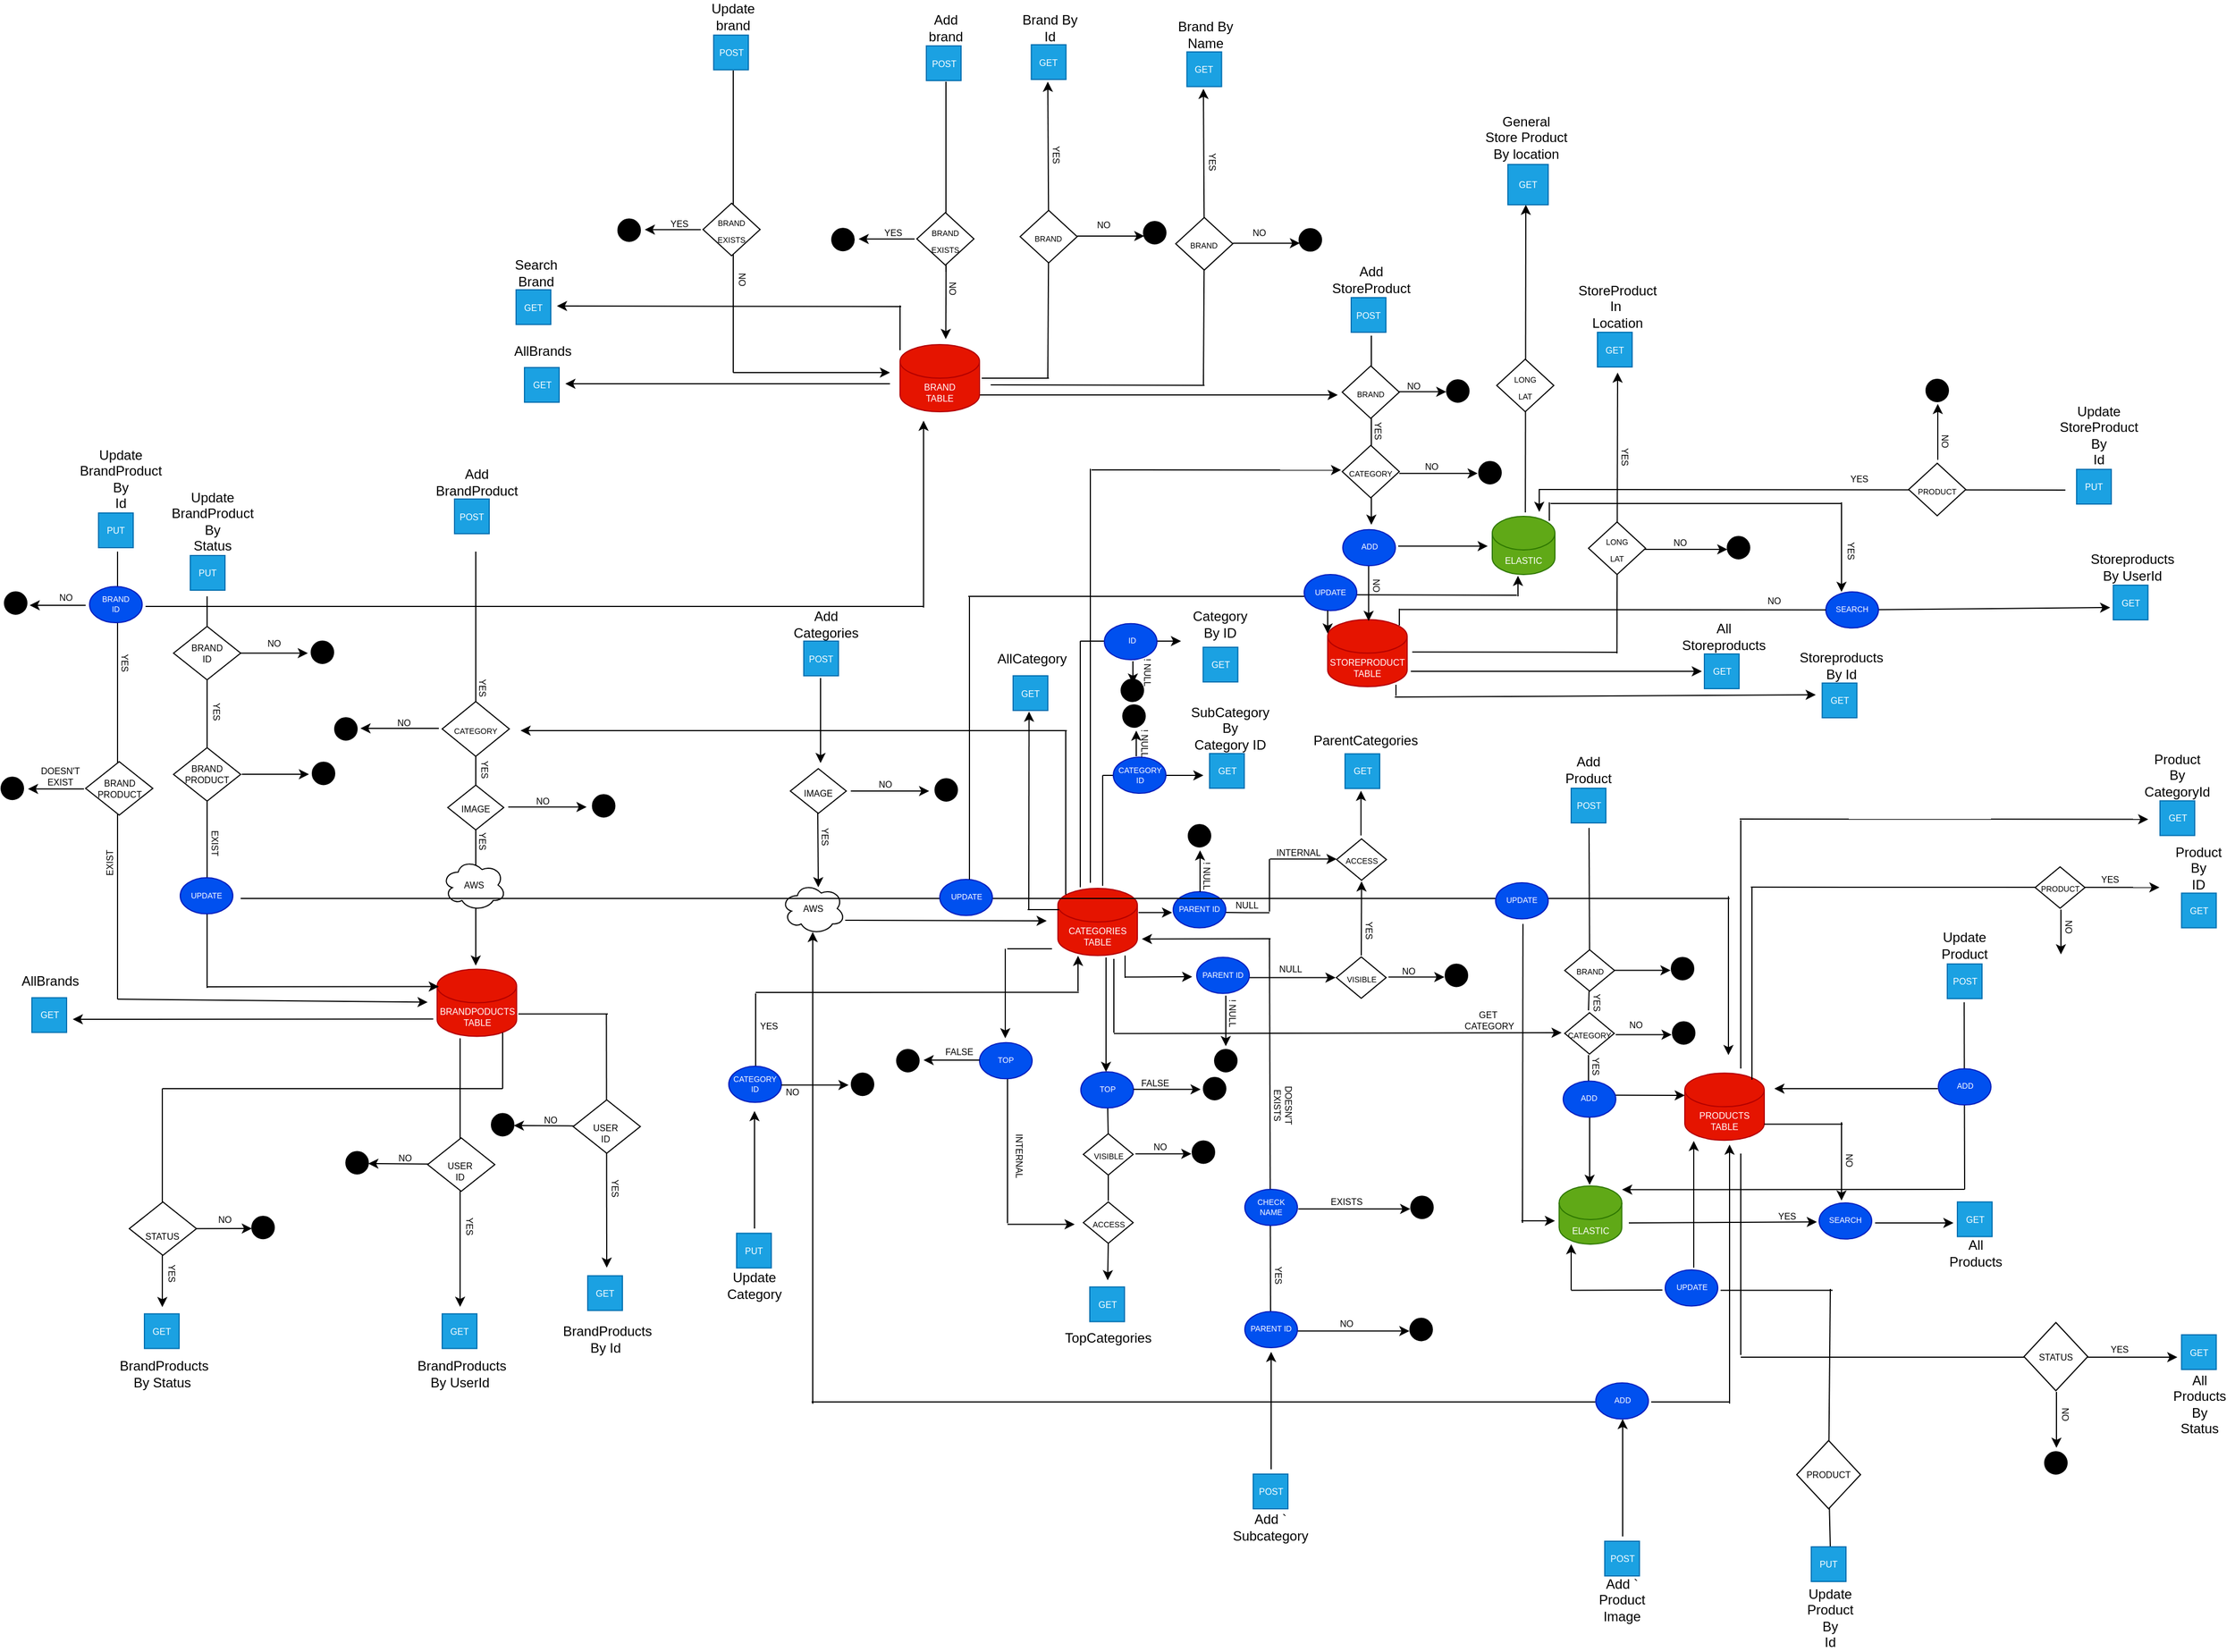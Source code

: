 <mxfile version="20.3.0" type="github">
  <diagram id="prtHgNgQTEPvFCAcTncT" name="Page-1">
    <mxGraphModel dx="2386" dy="1746" grid="1" gridSize="10" guides="1" tooltips="1" connect="1" arrows="1" fold="1" page="0" pageScale="1" pageWidth="827" pageHeight="1169" math="0" shadow="0">
      <root>
        <mxCell id="0" />
        <mxCell id="1" parent="0" />
        <mxCell id="AQ4Y5wIKYDqRayqiFg9v-28" value="" style="endArrow=classic;html=1;rounded=0;fontSize=8;" parent="1" edge="1">
          <mxGeometry width="50" height="50" relative="1" as="geometry">
            <mxPoint x="-612" y="-407" as="sourcePoint" />
            <mxPoint x="-612" y="-331" as="targetPoint" />
            <Array as="points">
              <mxPoint x="-612" y="-387" />
            </Array>
          </mxGeometry>
        </mxCell>
        <mxCell id="AQ4Y5wIKYDqRayqiFg9v-33" value="POST" style="whiteSpace=wrap;html=1;aspect=fixed;fontSize=8;fillColor=#1ba1e2;fontColor=#ffffff;strokeColor=#006EAF;" parent="1" vertex="1">
          <mxGeometry x="-627" y="-440" width="31" height="31" as="geometry" />
        </mxCell>
        <mxCell id="AQ4Y5wIKYDqRayqiFg9v-50" value="AWS" style="ellipse;shape=cloud;whiteSpace=wrap;html=1;fontSize=8;" parent="1" vertex="1">
          <mxGeometry x="-647" y="-224" width="57" height="46" as="geometry" />
        </mxCell>
        <mxCell id="AQ4Y5wIKYDqRayqiFg9v-63" value="" style="rhombus;whiteSpace=wrap;html=1;fontSize=8;" parent="1" vertex="1">
          <mxGeometry x="-639" y="-326" width="50" height="40" as="geometry" />
        </mxCell>
        <mxCell id="AQ4Y5wIKYDqRayqiFg9v-64" value="" style="endArrow=classic;html=1;rounded=0;fontSize=8;" parent="1" edge="1">
          <mxGeometry width="50" height="50" relative="1" as="geometry">
            <mxPoint x="-585" y="-306" as="sourcePoint" />
            <mxPoint x="-515" y="-306" as="targetPoint" />
          </mxGeometry>
        </mxCell>
        <mxCell id="AQ4Y5wIKYDqRayqiFg9v-58" value="IMAGE" style="text;html=1;strokeColor=none;fillColor=none;align=center;verticalAlign=middle;whiteSpace=wrap;rounded=0;fontSize=8;" parent="1" vertex="1">
          <mxGeometry x="-644" y="-319" width="60" height="30" as="geometry" />
        </mxCell>
        <mxCell id="AQ4Y5wIKYDqRayqiFg9v-67" value="" style="ellipse;whiteSpace=wrap;html=1;aspect=fixed;fontSize=8;fillColor=#000000;" parent="1" vertex="1">
          <mxGeometry x="-509.75" y="-317" width="20" height="20" as="geometry" />
        </mxCell>
        <mxCell id="AQ4Y5wIKYDqRayqiFg9v-69" value="NO" style="text;html=1;strokeColor=none;fillColor=none;align=center;verticalAlign=middle;whiteSpace=wrap;rounded=0;fontSize=8;" parent="1" vertex="1">
          <mxGeometry x="-584" y="-327" width="60" height="30" as="geometry" />
        </mxCell>
        <mxCell id="AQ4Y5wIKYDqRayqiFg9v-71" value="" style="endArrow=classic;html=1;rounded=0;fontSize=8;" parent="1" edge="1">
          <mxGeometry width="50" height="50" relative="1" as="geometry">
            <mxPoint x="-590" y="-190.5" as="sourcePoint" />
            <mxPoint x="-410" y="-190" as="targetPoint" />
          </mxGeometry>
        </mxCell>
        <mxCell id="AQ4Y5wIKYDqRayqiFg9v-76" value="CATEGORIES&lt;br&gt;TABLE" style="shape=cylinder3;whiteSpace=wrap;html=1;boundedLbl=1;backgroundOutline=1;size=15;fontSize=8;fillColor=#e51400;fontColor=#ffffff;strokeColor=#B20000;" parent="1" vertex="1">
          <mxGeometry x="-400" y="-219" width="71" height="60" as="geometry" />
        </mxCell>
        <mxCell id="AQ4Y5wIKYDqRayqiFg9v-77" value="YES" style="text;html=1;strokeColor=none;fillColor=none;align=center;verticalAlign=middle;whiteSpace=wrap;rounded=0;fontSize=8;rotation=90;" parent="1" vertex="1">
          <mxGeometry x="-638" y="-280" width="60" height="30" as="geometry" />
        </mxCell>
        <mxCell id="1eOyAgrrZPJJlD7NY1wQ-12" value="Add Categories" style="text;html=1;strokeColor=none;fillColor=none;align=center;verticalAlign=middle;whiteSpace=wrap;rounded=0;" parent="1" vertex="1">
          <mxGeometry x="-637" y="-470" width="60" height="30" as="geometry" />
        </mxCell>
        <mxCell id="1eOyAgrrZPJJlD7NY1wQ-14" value="GET" style="whiteSpace=wrap;html=1;aspect=fixed;fontSize=8;fillColor=#1ba1e2;fontColor=#ffffff;strokeColor=#006EAF;" parent="1" vertex="1">
          <mxGeometry x="-440" y="-409" width="31" height="31" as="geometry" />
        </mxCell>
        <mxCell id="1eOyAgrrZPJJlD7NY1wQ-15" value="AllCategory" style="text;html=1;strokeColor=none;fillColor=none;align=center;verticalAlign=middle;whiteSpace=wrap;rounded=0;" parent="1" vertex="1">
          <mxGeometry x="-453.5" y="-439" width="60" height="30" as="geometry" />
        </mxCell>
        <mxCell id="1eOyAgrrZPJJlD7NY1wQ-22" value="" style="endArrow=classic;html=1;rounded=0;fontSize=7;" parent="1" edge="1">
          <mxGeometry width="50" height="50" relative="1" as="geometry">
            <mxPoint x="-426" y="-200" as="sourcePoint" />
            <mxPoint x="-425.75" y="-377" as="targetPoint" />
          </mxGeometry>
        </mxCell>
        <mxCell id="1eOyAgrrZPJJlD7NY1wQ-30" value="" style="endArrow=classic;html=1;rounded=0;fontSize=7;" parent="1" edge="1">
          <mxGeometry width="50" height="50" relative="1" as="geometry">
            <mxPoint x="-614.5" y="-287" as="sourcePoint" />
            <mxPoint x="-614" y="-220" as="targetPoint" />
          </mxGeometry>
        </mxCell>
        <mxCell id="1eOyAgrrZPJJlD7NY1wQ-36" value="" style="ellipse;whiteSpace=wrap;html=1;aspect=fixed;fontSize=8;fillColor=#000000;" parent="1" vertex="1">
          <mxGeometry x="-54" y="-151.25" width="20" height="20" as="geometry" />
        </mxCell>
        <mxCell id="1eOyAgrrZPJJlD7NY1wQ-38" value="" style="endArrow=none;html=1;rounded=0;fontSize=7;" parent="1" edge="1">
          <mxGeometry width="50" height="50" relative="1" as="geometry">
            <mxPoint x="-427" y="-200" as="sourcePoint" />
            <mxPoint x="-399" y="-200" as="targetPoint" />
          </mxGeometry>
        </mxCell>
        <mxCell id="1eOyAgrrZPJJlD7NY1wQ-39" value="GET" style="whiteSpace=wrap;html=1;aspect=fixed;fontSize=8;fillColor=#1ba1e2;fontColor=#ffffff;strokeColor=#006EAF;" parent="1" vertex="1">
          <mxGeometry x="-143.5" y="-339.25" width="31" height="31" as="geometry" />
        </mxCell>
        <mxCell id="1eOyAgrrZPJJlD7NY1wQ-41" value="&lt;font style=&quot;font-size: 7px;&quot;&gt;ACCESS&lt;/font&gt;" style="rhombus;whiteSpace=wrap;html=1;" parent="1" vertex="1">
          <mxGeometry x="-151" y="-263.25" width="44.5" height="37" as="geometry" />
        </mxCell>
        <mxCell id="1eOyAgrrZPJJlD7NY1wQ-42" value="" style="endArrow=classic;html=1;rounded=0;fontSize=7;" parent="1" edge="1">
          <mxGeometry width="50" height="50" relative="1" as="geometry">
            <mxPoint x="-129.25" y="-266.25" as="sourcePoint" />
            <mxPoint x="-129.25" y="-306.25" as="targetPoint" />
          </mxGeometry>
        </mxCell>
        <mxCell id="1eOyAgrrZPJJlD7NY1wQ-43" value="" style="endArrow=classic;html=1;rounded=0;fontSize=7;" parent="1" edge="1">
          <mxGeometry width="50" height="50" relative="1" as="geometry">
            <mxPoint x="-210.5" y="-245.25" as="sourcePoint" />
            <mxPoint x="-151" y="-245.25" as="targetPoint" />
          </mxGeometry>
        </mxCell>
        <mxCell id="1eOyAgrrZPJJlD7NY1wQ-44" value="" style="endArrow=none;html=1;rounded=0;fontSize=7;" parent="1" edge="1">
          <mxGeometry width="50" height="50" relative="1" as="geometry">
            <mxPoint x="-211" y="-198.25" as="sourcePoint" />
            <mxPoint x="-211" y="-245.25" as="targetPoint" />
          </mxGeometry>
        </mxCell>
        <mxCell id="1eOyAgrrZPJJlD7NY1wQ-45" value="" style="endArrow=none;html=1;rounded=0;fontSize=7;" parent="1" edge="1">
          <mxGeometry width="50" height="50" relative="1" as="geometry">
            <mxPoint x="-251" y="-197.5" as="sourcePoint" />
            <mxPoint x="-211" y="-197.25" as="targetPoint" />
            <Array as="points">
              <mxPoint x="-231" y="-197.25" />
            </Array>
          </mxGeometry>
        </mxCell>
        <mxCell id="1eOyAgrrZPJJlD7NY1wQ-46" value="INTERNAL" style="text;html=1;strokeColor=none;fillColor=none;align=center;verticalAlign=middle;whiteSpace=wrap;rounded=0;fontSize=8;" parent="1" vertex="1">
          <mxGeometry x="-215" y="-266.25" width="60" height="30" as="geometry" />
        </mxCell>
        <mxCell id="1eOyAgrrZPJJlD7NY1wQ-47" value="&lt;span style=&quot;font-size: 7px;&quot;&gt;VISIBLE&lt;/span&gt;" style="rhombus;whiteSpace=wrap;html=1;" parent="1" vertex="1">
          <mxGeometry x="-151.25" y="-157.75" width="44.5" height="37" as="geometry" />
        </mxCell>
        <mxCell id="1eOyAgrrZPJJlD7NY1wQ-48" value="YES" style="text;html=1;strokeColor=none;fillColor=none;align=center;verticalAlign=middle;whiteSpace=wrap;rounded=0;fontSize=8;rotation=90;" parent="1" vertex="1">
          <mxGeometry x="-152" y="-196.25" width="60" height="30" as="geometry" />
        </mxCell>
        <mxCell id="1eOyAgrrZPJJlD7NY1wQ-49" value="" style="endArrow=classic;html=1;rounded=0;fontSize=7;" parent="1" edge="1">
          <mxGeometry width="50" height="50" relative="1" as="geometry">
            <mxPoint x="-129" y="-159" as="sourcePoint" />
            <mxPoint x="-128.75" y="-225.25" as="targetPoint" />
          </mxGeometry>
        </mxCell>
        <mxCell id="1eOyAgrrZPJJlD7NY1wQ-51" value="" style="endArrow=classic;html=1;rounded=0;fontSize=7;" parent="1" edge="1">
          <mxGeometry width="50" height="50" relative="1" as="geometry">
            <mxPoint x="-104.75" y="-139.75" as="sourcePoint" />
            <mxPoint x="-54.75" y="-139.75" as="targetPoint" />
          </mxGeometry>
        </mxCell>
        <mxCell id="1eOyAgrrZPJJlD7NY1wQ-52" value="NO" style="text;html=1;strokeColor=none;fillColor=none;align=center;verticalAlign=middle;whiteSpace=wrap;rounded=0;fontSize=8;" parent="1" vertex="1">
          <mxGeometry x="-113.5" y="-155.25" width="53" height="20" as="geometry" />
        </mxCell>
        <mxCell id="1eOyAgrrZPJJlD7NY1wQ-54" value="" style="endArrow=classic;html=1;rounded=0;fontSize=7;" parent="1" edge="1">
          <mxGeometry width="50" height="50" relative="1" as="geometry">
            <mxPoint x="-230" y="-139.25" as="sourcePoint" />
            <mxPoint x="-152" y="-139.25" as="targetPoint" />
          </mxGeometry>
        </mxCell>
        <mxCell id="1eOyAgrrZPJJlD7NY1wQ-55" value="GET" style="whiteSpace=wrap;html=1;aspect=fixed;fontSize=8;fillColor=#1ba1e2;fontColor=#ffffff;strokeColor=#006EAF;" parent="1" vertex="1">
          <mxGeometry x="-371.5" y="137.25" width="31" height="31" as="geometry" />
        </mxCell>
        <mxCell id="1eOyAgrrZPJJlD7NY1wQ-58" value="&lt;font style=&quot;font-size: 7px;&quot;&gt;ACCESS&lt;/font&gt;" style="rhombus;whiteSpace=wrap;html=1;" parent="1" vertex="1">
          <mxGeometry x="-377.25" y="61.25" width="44.5" height="37" as="geometry" />
        </mxCell>
        <mxCell id="1eOyAgrrZPJJlD7NY1wQ-59" value="" style="endArrow=classic;html=1;rounded=0;fontSize=7;" parent="1" edge="1">
          <mxGeometry width="50" height="50" relative="1" as="geometry">
            <mxPoint x="-355" y="98.25" as="sourcePoint" />
            <mxPoint x="-355.5" y="131.25" as="targetPoint" />
          </mxGeometry>
        </mxCell>
        <mxCell id="1eOyAgrrZPJJlD7NY1wQ-62" value="" style="endArrow=none;html=1;rounded=0;fontSize=7;" parent="1" edge="1">
          <mxGeometry width="50" height="50" relative="1" as="geometry">
            <mxPoint x="-445" y="80.25" as="sourcePoint" />
            <mxPoint x="-445" y="-49.25" as="targetPoint" />
          </mxGeometry>
        </mxCell>
        <mxCell id="1eOyAgrrZPJJlD7NY1wQ-63" value="" style="endArrow=classic;html=1;rounded=0;fontSize=7;" parent="1" edge="1">
          <mxGeometry width="50" height="50" relative="1" as="geometry">
            <mxPoint x="-445" y="81.25" as="sourcePoint" />
            <mxPoint x="-385" y="81.25" as="targetPoint" />
          </mxGeometry>
        </mxCell>
        <mxCell id="1eOyAgrrZPJJlD7NY1wQ-64" value="INTERNAL" style="text;html=1;strokeColor=none;fillColor=none;align=center;verticalAlign=middle;whiteSpace=wrap;rounded=0;fontSize=8;rotation=90;" parent="1" vertex="1">
          <mxGeometry x="-465" y="5.25" width="60" height="30" as="geometry" />
        </mxCell>
        <mxCell id="1eOyAgrrZPJJlD7NY1wQ-67" value="" style="endArrow=none;html=1;rounded=0;fontSize=7;" parent="1" edge="1">
          <mxGeometry width="50" height="50" relative="1" as="geometry">
            <mxPoint x="-355.5" y="-23.25" as="sourcePoint" />
            <mxPoint x="-355" y="4.25" as="targetPoint" />
          </mxGeometry>
        </mxCell>
        <mxCell id="1eOyAgrrZPJJlD7NY1wQ-68" value="&lt;span style=&quot;font-size: 7px;&quot;&gt;VISIBLE&lt;/span&gt;" style="rhombus;whiteSpace=wrap;html=1;" parent="1" vertex="1">
          <mxGeometry x="-377.25" y="0.25" width="44.5" height="37" as="geometry" />
        </mxCell>
        <mxCell id="1eOyAgrrZPJJlD7NY1wQ-69" value="" style="endArrow=none;html=1;rounded=0;fontSize=7;" parent="1" edge="1">
          <mxGeometry width="50" height="50" relative="1" as="geometry">
            <mxPoint x="-355" y="60.25" as="sourcePoint" />
            <mxPoint x="-355" y="37.25" as="targetPoint" />
          </mxGeometry>
        </mxCell>
        <mxCell id="1eOyAgrrZPJJlD7NY1wQ-70" value="" style="ellipse;whiteSpace=wrap;html=1;aspect=fixed;fontSize=8;fillColor=#000000;" parent="1" vertex="1">
          <mxGeometry x="-280" y="6.75" width="20" height="20" as="geometry" />
        </mxCell>
        <mxCell id="1eOyAgrrZPJJlD7NY1wQ-71" value="" style="endArrow=classic;html=1;rounded=0;fontSize=7;" parent="1" edge="1">
          <mxGeometry width="50" height="50" relative="1" as="geometry">
            <mxPoint x="-330.75" y="18.25" as="sourcePoint" />
            <mxPoint x="-280.75" y="18.25" as="targetPoint" />
          </mxGeometry>
        </mxCell>
        <mxCell id="1eOyAgrrZPJJlD7NY1wQ-72" value="NO" style="text;html=1;strokeColor=none;fillColor=none;align=center;verticalAlign=middle;whiteSpace=wrap;rounded=0;fontSize=8;" parent="1" vertex="1">
          <mxGeometry x="-334.75" y="2.25" width="53" height="20" as="geometry" />
        </mxCell>
        <mxCell id="1eOyAgrrZPJJlD7NY1wQ-75" value="ParentCategories" style="text;html=1;strokeColor=none;fillColor=none;align=center;verticalAlign=middle;whiteSpace=wrap;rounded=0;" parent="1" vertex="1">
          <mxGeometry x="-155" y="-366.25" width="60" height="30" as="geometry" />
        </mxCell>
        <mxCell id="1eOyAgrrZPJJlD7NY1wQ-84" value="PARENT ID" style="ellipse;whiteSpace=wrap;html=1;fontSize=7;fillColor=#0050ef;fontColor=#ffffff;strokeColor=#001DBC;" parent="1" vertex="1">
          <mxGeometry x="-297" y="-216" width="47" height="32.25" as="geometry" />
        </mxCell>
        <mxCell id="1eOyAgrrZPJJlD7NY1wQ-85" value="" style="endArrow=classic;html=1;rounded=0;fontSize=7;" parent="1" edge="1">
          <mxGeometry width="50" height="50" relative="1" as="geometry">
            <mxPoint x="-273" y="-216" as="sourcePoint" />
            <mxPoint x="-273" y="-253" as="targetPoint" />
          </mxGeometry>
        </mxCell>
        <mxCell id="1eOyAgrrZPJJlD7NY1wQ-87" value="! NULL" style="text;html=1;strokeColor=none;fillColor=none;align=center;verticalAlign=middle;whiteSpace=wrap;rounded=0;fontSize=8;rotation=90;" parent="1" vertex="1">
          <mxGeometry x="-297" y="-245" width="60" height="30" as="geometry" />
        </mxCell>
        <mxCell id="1eOyAgrrZPJJlD7NY1wQ-88" value="" style="ellipse;whiteSpace=wrap;html=1;aspect=fixed;fontSize=8;fillColor=#000000;" parent="1" vertex="1">
          <mxGeometry x="-283.5" y="-276" width="20" height="20" as="geometry" />
        </mxCell>
        <mxCell id="1eOyAgrrZPJJlD7NY1wQ-90" value="" style="endArrow=classic;html=1;rounded=0;fontSize=7;" parent="1" edge="1">
          <mxGeometry width="50" height="50" relative="1" as="geometry">
            <mxPoint x="-328" y="-197.37" as="sourcePoint" />
            <mxPoint x="-298" y="-197.37" as="targetPoint" />
          </mxGeometry>
        </mxCell>
        <mxCell id="1eOyAgrrZPJJlD7NY1wQ-91" value="PARENT ID" style="ellipse;whiteSpace=wrap;html=1;fontSize=7;fillColor=#0050ef;fontColor=#ffffff;strokeColor=#001DBC;" parent="1" vertex="1">
          <mxGeometry x="-276" y="-157.37" width="47" height="32.25" as="geometry" />
        </mxCell>
        <mxCell id="1eOyAgrrZPJJlD7NY1wQ-92" value="" style="endArrow=classic;html=1;rounded=0;fontSize=7;" parent="1" edge="1">
          <mxGeometry width="50" height="50" relative="1" as="geometry">
            <mxPoint x="-250" y="-123.12" as="sourcePoint" />
            <mxPoint x="-250" y="-78" as="targetPoint" />
          </mxGeometry>
        </mxCell>
        <mxCell id="1eOyAgrrZPJJlD7NY1wQ-93" value="! NULL" style="text;html=1;strokeColor=none;fillColor=none;align=center;verticalAlign=middle;whiteSpace=wrap;rounded=0;fontSize=8;rotation=90;" parent="1" vertex="1">
          <mxGeometry x="-274.5" y="-122.75" width="60" height="30" as="geometry" />
        </mxCell>
        <mxCell id="1eOyAgrrZPJJlD7NY1wQ-94" value="NULL" style="text;html=1;strokeColor=none;fillColor=none;align=center;verticalAlign=middle;whiteSpace=wrap;rounded=0;fontSize=8;" parent="1" vertex="1">
          <mxGeometry x="-261" y="-219" width="60" height="30" as="geometry" />
        </mxCell>
        <mxCell id="1eOyAgrrZPJJlD7NY1wQ-95" value="NULL" style="text;html=1;strokeColor=none;fillColor=none;align=center;verticalAlign=middle;whiteSpace=wrap;rounded=0;fontSize=8;" parent="1" vertex="1">
          <mxGeometry x="-222" y="-162.25" width="60" height="30" as="geometry" />
        </mxCell>
        <mxCell id="1eOyAgrrZPJJlD7NY1wQ-97" value="" style="ellipse;whiteSpace=wrap;html=1;aspect=fixed;fontSize=8;fillColor=#000000;" parent="1" vertex="1">
          <mxGeometry x="-260" y="-75" width="20" height="20" as="geometry" />
        </mxCell>
        <mxCell id="1eOyAgrrZPJJlD7NY1wQ-100" value="" style="endArrow=none;html=1;rounded=0;fontSize=7;" parent="1" edge="1">
          <mxGeometry width="50" height="50" relative="1" as="geometry">
            <mxPoint x="-340" y="-159" as="sourcePoint" />
            <mxPoint x="-340" y="-139" as="targetPoint" />
          </mxGeometry>
        </mxCell>
        <mxCell id="1eOyAgrrZPJJlD7NY1wQ-101" value="" style="endArrow=classic;html=1;rounded=0;fontSize=7;" parent="1" edge="1">
          <mxGeometry width="50" height="50" relative="1" as="geometry">
            <mxPoint x="-340" y="-139.75" as="sourcePoint" />
            <mxPoint x="-280" y="-140" as="targetPoint" />
          </mxGeometry>
        </mxCell>
        <mxCell id="1eOyAgrrZPJJlD7NY1wQ-102" value="TopCategories" style="text;html=1;strokeColor=none;fillColor=none;align=center;verticalAlign=middle;whiteSpace=wrap;rounded=0;" parent="1" vertex="1">
          <mxGeometry x="-385" y="168.25" width="60" height="30" as="geometry" />
        </mxCell>
        <mxCell id="1eOyAgrrZPJJlD7NY1wQ-104" value="TOP" style="ellipse;whiteSpace=wrap;html=1;fontSize=7;fillColor=#0050ef;fontColor=#ffffff;strokeColor=#001DBC;" parent="1" vertex="1">
          <mxGeometry x="-379.5" y="-55" width="47" height="32.25" as="geometry" />
        </mxCell>
        <mxCell id="1eOyAgrrZPJJlD7NY1wQ-107" value="" style="endArrow=classic;html=1;rounded=0;fontSize=7;" parent="1" edge="1">
          <mxGeometry width="50" height="50" relative="1" as="geometry">
            <mxPoint x="-357" y="-157.25" as="sourcePoint" />
            <mxPoint x="-357" y="-55" as="targetPoint" />
          </mxGeometry>
        </mxCell>
        <mxCell id="1eOyAgrrZPJJlD7NY1wQ-108" value="TOP" style="ellipse;whiteSpace=wrap;html=1;fontSize=7;fillColor=#0050ef;fontColor=#ffffff;strokeColor=#001DBC;" parent="1" vertex="1">
          <mxGeometry x="-470" y="-81.12" width="47" height="32.25" as="geometry" />
        </mxCell>
        <mxCell id="1eOyAgrrZPJJlD7NY1wQ-109" value="" style="endArrow=classic;html=1;rounded=0;fontSize=7;" parent="1" edge="1">
          <mxGeometry width="50" height="50" relative="1" as="geometry">
            <mxPoint x="-332.5" y="-39.37" as="sourcePoint" />
            <mxPoint x="-272.5" y="-39.37" as="targetPoint" />
          </mxGeometry>
        </mxCell>
        <mxCell id="1eOyAgrrZPJJlD7NY1wQ-110" value="FALSE" style="text;html=1;strokeColor=none;fillColor=none;align=center;verticalAlign=middle;whiteSpace=wrap;rounded=0;fontSize=8;" parent="1" vertex="1">
          <mxGeometry x="-343.5" y="-60" width="60" height="30" as="geometry" />
        </mxCell>
        <mxCell id="1eOyAgrrZPJJlD7NY1wQ-111" value="" style="ellipse;whiteSpace=wrap;html=1;aspect=fixed;fontSize=8;fillColor=#000000;" parent="1" vertex="1">
          <mxGeometry x="-270" y="-50" width="20" height="20" as="geometry" />
        </mxCell>
        <mxCell id="1eOyAgrrZPJJlD7NY1wQ-112" value="" style="endArrow=classic;html=1;rounded=0;fontSize=7;" parent="1" edge="1">
          <mxGeometry width="50" height="50" relative="1" as="geometry">
            <mxPoint x="-470" y="-65.5" as="sourcePoint" />
            <mxPoint x="-520" y="-65.5" as="targetPoint" />
          </mxGeometry>
        </mxCell>
        <mxCell id="1eOyAgrrZPJJlD7NY1wQ-113" value="FALSE" style="text;html=1;strokeColor=none;fillColor=none;align=center;verticalAlign=middle;whiteSpace=wrap;rounded=0;fontSize=8;" parent="1" vertex="1">
          <mxGeometry x="-518.5" y="-88.12" width="60" height="30" as="geometry" />
        </mxCell>
        <mxCell id="1eOyAgrrZPJJlD7NY1wQ-115" value="" style="endArrow=classic;html=1;rounded=0;fontSize=7;" parent="1" edge="1">
          <mxGeometry width="50" height="50" relative="1" as="geometry">
            <mxPoint x="-447" y="-165" as="sourcePoint" />
            <mxPoint x="-447" y="-85" as="targetPoint" />
          </mxGeometry>
        </mxCell>
        <mxCell id="1eOyAgrrZPJJlD7NY1wQ-116" value="" style="ellipse;whiteSpace=wrap;html=1;aspect=fixed;fontSize=8;fillColor=#000000;" parent="1" vertex="1">
          <mxGeometry x="-544" y="-74.99" width="20" height="20" as="geometry" />
        </mxCell>
        <mxCell id="1eOyAgrrZPJJlD7NY1wQ-118" value="" style="endArrow=none;html=1;rounded=0;fontSize=7;" parent="1" edge="1">
          <mxGeometry width="50" height="50" relative="1" as="geometry">
            <mxPoint x="-445.25" y="-165" as="sourcePoint" />
            <mxPoint x="-405.25" y="-165" as="targetPoint" />
          </mxGeometry>
        </mxCell>
        <mxCell id="1eOyAgrrZPJJlD7NY1wQ-120" value="" style="endArrow=classic;html=1;rounded=0;fontSize=7;" parent="1" edge="1">
          <mxGeometry width="50" height="50" relative="1" as="geometry">
            <mxPoint x="-382" y="-127" as="sourcePoint" />
            <mxPoint x="-382" y="-158.75" as="targetPoint" />
          </mxGeometry>
        </mxCell>
        <mxCell id="1eOyAgrrZPJJlD7NY1wQ-121" value="" style="endArrow=none;html=1;rounded=0;fontSize=7;" parent="1" edge="1">
          <mxGeometry width="50" height="50" relative="1" as="geometry">
            <mxPoint x="-670" y="-126" as="sourcePoint" />
            <mxPoint x="-381.25" y="-126.12" as="targetPoint" />
          </mxGeometry>
        </mxCell>
        <mxCell id="1eOyAgrrZPJJlD7NY1wQ-122" value="" style="endArrow=none;html=1;rounded=0;fontSize=7;" parent="1" edge="1">
          <mxGeometry width="50" height="50" relative="1" as="geometry">
            <mxPoint x="-670" y="-55.12" as="sourcePoint" />
            <mxPoint x="-670" y="-125.12" as="targetPoint" />
          </mxGeometry>
        </mxCell>
        <mxCell id="1eOyAgrrZPJJlD7NY1wQ-123" value="CATEGORY&lt;br&gt;ID" style="ellipse;whiteSpace=wrap;html=1;fontSize=7;fillColor=#0050ef;fontColor=#ffffff;strokeColor=#001DBC;" parent="1" vertex="1">
          <mxGeometry x="-694" y="-60" width="47" height="32.25" as="geometry" />
        </mxCell>
        <mxCell id="1eOyAgrrZPJJlD7NY1wQ-124" value="" style="endArrow=classic;html=1;rounded=0;fontSize=7;" parent="1" edge="1">
          <mxGeometry width="50" height="50" relative="1" as="geometry">
            <mxPoint x="-647" y="-43.24" as="sourcePoint" />
            <mxPoint x="-587" y="-43.24" as="targetPoint" />
          </mxGeometry>
        </mxCell>
        <mxCell id="1eOyAgrrZPJJlD7NY1wQ-125" value="" style="ellipse;whiteSpace=wrap;html=1;aspect=fixed;fontSize=8;fillColor=#000000;" parent="1" vertex="1">
          <mxGeometry x="-584.5" y="-53.87" width="20" height="20" as="geometry" />
        </mxCell>
        <mxCell id="1eOyAgrrZPJJlD7NY1wQ-126" value="NO" style="text;html=1;strokeColor=none;fillColor=none;align=center;verticalAlign=middle;whiteSpace=wrap;rounded=0;fontSize=8;" parent="1" vertex="1">
          <mxGeometry x="-667.5" y="-51.87" width="60" height="30" as="geometry" />
        </mxCell>
        <mxCell id="1eOyAgrrZPJJlD7NY1wQ-127" value="PUT" style="whiteSpace=wrap;html=1;aspect=fixed;fontSize=8;fillColor=#1ba1e2;fontColor=#ffffff;strokeColor=#006EAF;" parent="1" vertex="1">
          <mxGeometry x="-687" y="89.25" width="31" height="31" as="geometry" />
        </mxCell>
        <mxCell id="1eOyAgrrZPJJlD7NY1wQ-129" value="" style="endArrow=classic;html=1;rounded=0;fontSize=7;" parent="1" edge="1">
          <mxGeometry width="50" height="50" relative="1" as="geometry">
            <mxPoint x="-671" y="85" as="sourcePoint" />
            <mxPoint x="-671" y="-20" as="targetPoint" />
          </mxGeometry>
        </mxCell>
        <mxCell id="1eOyAgrrZPJJlD7NY1wQ-136" value="Update Category" style="text;html=1;strokeColor=none;fillColor=none;align=center;verticalAlign=middle;whiteSpace=wrap;rounded=0;" parent="1" vertex="1">
          <mxGeometry x="-701.5" y="121.25" width="60" height="30" as="geometry" />
        </mxCell>
        <mxCell id="1eOyAgrrZPJJlD7NY1wQ-137" value="YES" style="text;html=1;strokeColor=none;fillColor=none;align=center;verticalAlign=middle;whiteSpace=wrap;rounded=0;fontSize=8;" parent="1" vertex="1">
          <mxGeometry x="-688" y="-111.12" width="60" height="30" as="geometry" />
        </mxCell>
        <mxCell id="sNdbcc_k8vX7MkfwuQpp-1" value="" style="endArrow=classic;html=1;rounded=0;" parent="1" edge="1">
          <mxGeometry width="50" height="50" relative="1" as="geometry">
            <mxPoint x="-210" y="-174" as="sourcePoint" />
            <mxPoint x="-325" y="-173.75" as="targetPoint" />
          </mxGeometry>
        </mxCell>
        <mxCell id="sNdbcc_k8vX7MkfwuQpp-2" value="" style="endArrow=none;html=1;rounded=0;" parent="1" edge="1">
          <mxGeometry width="50" height="50" relative="1" as="geometry">
            <mxPoint x="-210" y="160" as="sourcePoint" />
            <mxPoint x="-211" y="-174" as="targetPoint" />
          </mxGeometry>
        </mxCell>
        <mxCell id="sNdbcc_k8vX7MkfwuQpp-4" value="YES" style="text;html=1;strokeColor=none;fillColor=none;align=center;verticalAlign=middle;whiteSpace=wrap;rounded=0;fontSize=8;rotation=90;" parent="1" vertex="1">
          <mxGeometry x="-233" y="112" width="60" height="30" as="geometry" />
        </mxCell>
        <mxCell id="sNdbcc_k8vX7MkfwuQpp-5" value="" style="endArrow=classic;html=1;rounded=0;" parent="1" edge="1">
          <mxGeometry width="50" height="50" relative="1" as="geometry">
            <mxPoint x="-186" y="176.63" as="sourcePoint" />
            <mxPoint x="-86" y="176.63" as="targetPoint" />
          </mxGeometry>
        </mxCell>
        <mxCell id="sNdbcc_k8vX7MkfwuQpp-6" value="NO" style="text;html=1;strokeColor=none;fillColor=none;align=center;verticalAlign=middle;whiteSpace=wrap;rounded=0;fontSize=8;" parent="1" vertex="1">
          <mxGeometry x="-172.5" y="155.25" width="60" height="30" as="geometry" />
        </mxCell>
        <mxCell id="sNdbcc_k8vX7MkfwuQpp-7" value="PARENT ID" style="ellipse;whiteSpace=wrap;html=1;fontSize=7;fillColor=#0050ef;fontColor=#ffffff;strokeColor=#001DBC;" parent="1" vertex="1">
          <mxGeometry x="-233" y="159.25" width="47" height="32.25" as="geometry" />
        </mxCell>
        <mxCell id="sNdbcc_k8vX7MkfwuQpp-8" value="" style="ellipse;whiteSpace=wrap;html=1;aspect=fixed;fontSize=8;fillColor=#000000;" parent="1" vertex="1">
          <mxGeometry x="-85.5" y="165.25" width="20" height="20" as="geometry" />
        </mxCell>
        <mxCell id="sNdbcc_k8vX7MkfwuQpp-9" value="CHECK&lt;br&gt;NAME" style="ellipse;whiteSpace=wrap;html=1;fontSize=7;fillColor=#0050ef;fontColor=#ffffff;strokeColor=#001DBC;" parent="1" vertex="1">
          <mxGeometry x="-233" y="50" width="47" height="32.25" as="geometry" />
        </mxCell>
        <mxCell id="sNdbcc_k8vX7MkfwuQpp-10" value="" style="endArrow=classic;html=1;rounded=0;" parent="1" edge="1">
          <mxGeometry width="50" height="50" relative="1" as="geometry">
            <mxPoint x="-185.25" y="67.51" as="sourcePoint" />
            <mxPoint x="-85.25" y="67.51" as="targetPoint" />
          </mxGeometry>
        </mxCell>
        <mxCell id="sNdbcc_k8vX7MkfwuQpp-11" value="" style="ellipse;whiteSpace=wrap;html=1;aspect=fixed;fontSize=8;fillColor=#000000;" parent="1" vertex="1">
          <mxGeometry x="-84.75" y="56.13" width="20" height="20" as="geometry" />
        </mxCell>
        <mxCell id="sNdbcc_k8vX7MkfwuQpp-12" value="EXISTS" style="text;html=1;strokeColor=none;fillColor=none;align=center;verticalAlign=middle;whiteSpace=wrap;rounded=0;fontSize=8;" parent="1" vertex="1">
          <mxGeometry x="-172.5" y="46.13" width="60" height="30" as="geometry" />
        </mxCell>
        <mxCell id="sNdbcc_k8vX7MkfwuQpp-13" value="DOESN&#39;T&lt;br&gt;EXISTS" style="text;html=1;strokeColor=none;fillColor=none;align=center;verticalAlign=middle;whiteSpace=wrap;rounded=0;fontSize=8;rotation=90;" parent="1" vertex="1">
          <mxGeometry x="-229" y="-40" width="60" height="30" as="geometry" />
        </mxCell>
        <mxCell id="sNdbcc_k8vX7MkfwuQpp-14" value="POST" style="whiteSpace=wrap;html=1;aspect=fixed;fontSize=8;fillColor=#1ba1e2;fontColor=#ffffff;strokeColor=#006EAF;" parent="1" vertex="1">
          <mxGeometry x="-225.5" y="304.5" width="31" height="31" as="geometry" />
        </mxCell>
        <mxCell id="sNdbcc_k8vX7MkfwuQpp-15" value="" style="endArrow=classic;html=1;rounded=0;fontSize=7;" parent="1" edge="1">
          <mxGeometry width="50" height="50" relative="1" as="geometry">
            <mxPoint x="-209.5" y="300.25" as="sourcePoint" />
            <mxPoint x="-209.5" y="195.25" as="targetPoint" />
          </mxGeometry>
        </mxCell>
        <mxCell id="sNdbcc_k8vX7MkfwuQpp-16" value="Add `&lt;br&gt;Subcategory" style="text;html=1;strokeColor=none;fillColor=none;align=center;verticalAlign=middle;whiteSpace=wrap;rounded=0;" parent="1" vertex="1">
          <mxGeometry x="-240" y="336.5" width="60" height="30" as="geometry" />
        </mxCell>
        <mxCell id="sNdbcc_k8vX7MkfwuQpp-22" value="PRODUCTS&lt;br&gt;TABLE" style="shape=cylinder3;whiteSpace=wrap;html=1;boundedLbl=1;backgroundOutline=1;size=15;fontSize=8;fillColor=#e51400;fontColor=#ffffff;strokeColor=#B20000;" parent="1" vertex="1">
          <mxGeometry x="160" y="-53.87" width="71" height="60" as="geometry" />
        </mxCell>
        <mxCell id="sNdbcc_k8vX7MkfwuQpp-25" value="POST" style="whiteSpace=wrap;html=1;aspect=fixed;fontSize=8;fillColor=#1ba1e2;fontColor=#ffffff;strokeColor=#006EAF;" parent="1" vertex="1">
          <mxGeometry x="58.5" y="-308.5" width="31" height="31" as="geometry" />
        </mxCell>
        <mxCell id="sNdbcc_k8vX7MkfwuQpp-26" value="Add Product" style="text;html=1;strokeColor=none;fillColor=none;align=center;verticalAlign=middle;whiteSpace=wrap;rounded=0;" parent="1" vertex="1">
          <mxGeometry x="44" y="-340" width="60" height="30" as="geometry" />
        </mxCell>
        <mxCell id="sNdbcc_k8vX7MkfwuQpp-27" value="&lt;span style=&quot;font-size: 7px;&quot;&gt;CATEGORY&lt;/span&gt;" style="rhombus;whiteSpace=wrap;html=1;" parent="1" vertex="1">
          <mxGeometry x="52.75" y="-107.87" width="44.25" height="37" as="geometry" />
        </mxCell>
        <mxCell id="sNdbcc_k8vX7MkfwuQpp-29" value="" style="endArrow=none;html=1;rounded=0;startArrow=none;" parent="1" source="sNdbcc_k8vX7MkfwuQpp-34" edge="1">
          <mxGeometry width="50" height="50" relative="1" as="geometry">
            <mxPoint x="74.46" y="-273" as="sourcePoint" />
            <mxPoint x="74" y="-110" as="targetPoint" />
          </mxGeometry>
        </mxCell>
        <mxCell id="sNdbcc_k8vX7MkfwuQpp-30" value="" style="endArrow=classic;html=1;rounded=0;" parent="1" edge="1">
          <mxGeometry width="50" height="50" relative="1" as="geometry">
            <mxPoint x="74" y="-34.29" as="sourcePoint" />
            <mxPoint x="160" y="-34" as="targetPoint" />
          </mxGeometry>
        </mxCell>
        <mxCell id="sNdbcc_k8vX7MkfwuQpp-31" value="" style="endArrow=none;html=1;rounded=0;" parent="1" edge="1">
          <mxGeometry width="50" height="50" relative="1" as="geometry">
            <mxPoint x="74" y="-34" as="sourcePoint" />
            <mxPoint x="74" y="-70" as="targetPoint" />
          </mxGeometry>
        </mxCell>
        <mxCell id="sNdbcc_k8vX7MkfwuQpp-32" value="" style="endArrow=none;html=1;rounded=0;" parent="1" edge="1">
          <mxGeometry width="50" height="50" relative="1" as="geometry">
            <mxPoint x="-350" y="-90" as="sourcePoint" />
            <mxPoint x="-350" y="-156" as="targetPoint" />
          </mxGeometry>
        </mxCell>
        <mxCell id="sNdbcc_k8vX7MkfwuQpp-33" value="" style="endArrow=classic;html=1;rounded=0;" parent="1" edge="1">
          <mxGeometry width="50" height="50" relative="1" as="geometry">
            <mxPoint x="-350" y="-89.25" as="sourcePoint" />
            <mxPoint x="50" y="-90" as="targetPoint" />
          </mxGeometry>
        </mxCell>
        <mxCell id="sNdbcc_k8vX7MkfwuQpp-34" value="&lt;span style=&quot;font-size: 7px;&quot;&gt;BRAND&lt;/span&gt;" style="rhombus;whiteSpace=wrap;html=1;" parent="1" vertex="1">
          <mxGeometry x="52.75" y="-164.13" width="44.5" height="37" as="geometry" />
        </mxCell>
        <mxCell id="sNdbcc_k8vX7MkfwuQpp-35" value="" style="endArrow=none;html=1;rounded=0;" parent="1" target="sNdbcc_k8vX7MkfwuQpp-34" edge="1">
          <mxGeometry width="50" height="50" relative="1" as="geometry">
            <mxPoint x="74.46" y="-273.0" as="sourcePoint" />
            <mxPoint x="74.0" y="-110" as="targetPoint" />
          </mxGeometry>
        </mxCell>
        <mxCell id="sNdbcc_k8vX7MkfwuQpp-36" value="YES" style="text;html=1;strokeColor=none;fillColor=none;align=center;verticalAlign=middle;whiteSpace=wrap;rounded=0;fontSize=8;rotation=90;" parent="1" vertex="1">
          <mxGeometry x="51.5" y="-132.25" width="60" height="30" as="geometry" />
        </mxCell>
        <mxCell id="sNdbcc_k8vX7MkfwuQpp-37" value="" style="ellipse;whiteSpace=wrap;html=1;aspect=fixed;fontSize=8;fillColor=#000000;" parent="1" vertex="1">
          <mxGeometry x="149" y="-99.75" width="20" height="20" as="geometry" />
        </mxCell>
        <mxCell id="sNdbcc_k8vX7MkfwuQpp-38" value="" style="endArrow=classic;html=1;rounded=0;fontSize=7;" parent="1" edge="1">
          <mxGeometry width="50" height="50" relative="1" as="geometry">
            <mxPoint x="98.25" y="-88.25" as="sourcePoint" />
            <mxPoint x="148.25" y="-88.25" as="targetPoint" />
          </mxGeometry>
        </mxCell>
        <mxCell id="sNdbcc_k8vX7MkfwuQpp-39" value="NO" style="text;html=1;strokeColor=none;fillColor=none;align=center;verticalAlign=middle;whiteSpace=wrap;rounded=0;fontSize=8;" parent="1" vertex="1">
          <mxGeometry x="89.5" y="-106.75" width="53" height="20" as="geometry" />
        </mxCell>
        <mxCell id="sNdbcc_k8vX7MkfwuQpp-41" value="" style="ellipse;whiteSpace=wrap;html=1;aspect=fixed;fontSize=8;fillColor=#000000;" parent="1" vertex="1">
          <mxGeometry x="148" y="-157.25" width="20" height="20" as="geometry" />
        </mxCell>
        <mxCell id="sNdbcc_k8vX7MkfwuQpp-42" value="" style="endArrow=classic;html=1;rounded=0;fontSize=7;" parent="1" edge="1">
          <mxGeometry width="50" height="50" relative="1" as="geometry">
            <mxPoint x="97.25" y="-145.75" as="sourcePoint" />
            <mxPoint x="147.25" y="-145.75" as="targetPoint" />
          </mxGeometry>
        </mxCell>
        <mxCell id="sNdbcc_k8vX7MkfwuQpp-43" value="GET&amp;nbsp;&lt;br&gt;CATEGORY" style="text;html=1;strokeColor=none;fillColor=none;align=center;verticalAlign=middle;whiteSpace=wrap;rounded=0;fontSize=8;" parent="1" vertex="1">
          <mxGeometry x="-41" y="-111.12" width="53" height="20" as="geometry" />
        </mxCell>
        <mxCell id="sNdbcc_k8vX7MkfwuQpp-44" value="ADD" style="ellipse;whiteSpace=wrap;html=1;fontSize=7;fillColor=#0050ef;fontColor=#ffffff;strokeColor=#001DBC;" parent="1" vertex="1">
          <mxGeometry x="51.38" y="-46.75" width="47" height="32.25" as="geometry" />
        </mxCell>
        <mxCell id="sNdbcc_k8vX7MkfwuQpp-46" value="&lt;font style=&quot;font-size: 8px;&quot;&gt;ELASTIC&lt;/font&gt;" style="shape=cylinder3;whiteSpace=wrap;html=1;boundedLbl=1;backgroundOutline=1;size=15;fillColor=#60a917;fontColor=#ffffff;strokeColor=#2D7600;" parent="1" vertex="1">
          <mxGeometry x="47.75" y="47" width="56" height="52" as="geometry" />
        </mxCell>
        <mxCell id="sNdbcc_k8vX7MkfwuQpp-48" value="" style="endArrow=classic;html=1;rounded=0;" parent="1" edge="1">
          <mxGeometry width="50" height="50" relative="1" as="geometry">
            <mxPoint x="75" y="-14" as="sourcePoint" />
            <mxPoint x="75" y="46" as="targetPoint" />
          </mxGeometry>
        </mxCell>
        <mxCell id="sNdbcc_k8vX7MkfwuQpp-49" value="" style="endArrow=classic;html=1;rounded=0;fontSize=8;" parent="1" edge="1">
          <mxGeometry width="50" height="50" relative="1" as="geometry">
            <mxPoint x="-619" y="241.667" as="sourcePoint" />
            <mxPoint x="-619" y="-180" as="targetPoint" />
          </mxGeometry>
        </mxCell>
        <mxCell id="sNdbcc_k8vX7MkfwuQpp-50" value="" style="endArrow=none;html=1;rounded=0;fontSize=8;" parent="1" edge="1">
          <mxGeometry width="50" height="50" relative="1" as="geometry">
            <mxPoint x="-620" y="240" as="sourcePoint" />
            <mxPoint x="80" y="240" as="targetPoint" />
          </mxGeometry>
        </mxCell>
        <mxCell id="sNdbcc_k8vX7MkfwuQpp-52" value="ADD" style="ellipse;whiteSpace=wrap;html=1;fontSize=7;fillColor=#0050ef;fontColor=#ffffff;strokeColor=#001DBC;" parent="1" vertex="1">
          <mxGeometry x="80.5" y="223" width="47" height="32.25" as="geometry" />
        </mxCell>
        <mxCell id="sNdbcc_k8vX7MkfwuQpp-56" value="POST" style="whiteSpace=wrap;html=1;aspect=fixed;fontSize=8;fillColor=#1ba1e2;fontColor=#ffffff;strokeColor=#006EAF;" parent="1" vertex="1">
          <mxGeometry x="88.5" y="364.5" width="31" height="31" as="geometry" />
        </mxCell>
        <mxCell id="sNdbcc_k8vX7MkfwuQpp-57" value="" style="endArrow=classic;html=1;rounded=0;fontSize=7;" parent="1" edge="1">
          <mxGeometry width="50" height="50" relative="1" as="geometry">
            <mxPoint x="104.5" y="360.25" as="sourcePoint" />
            <mxPoint x="104.5" y="255.25" as="targetPoint" />
          </mxGeometry>
        </mxCell>
        <mxCell id="sNdbcc_k8vX7MkfwuQpp-58" value="Add `&lt;br&gt;Product&lt;br&gt;Image" style="text;html=1;strokeColor=none;fillColor=none;align=center;verticalAlign=middle;whiteSpace=wrap;rounded=0;" parent="1" vertex="1">
          <mxGeometry x="74" y="400.5" width="60" height="33.5" as="geometry" />
        </mxCell>
        <mxCell id="sNdbcc_k8vX7MkfwuQpp-59" value="" style="endArrow=none;html=1;rounded=0;fontSize=8;" parent="1" edge="1">
          <mxGeometry width="50" height="50" relative="1" as="geometry">
            <mxPoint x="130" y="240" as="sourcePoint" />
            <mxPoint x="200" y="240" as="targetPoint" />
          </mxGeometry>
        </mxCell>
        <mxCell id="sNdbcc_k8vX7MkfwuQpp-60" value="" style="endArrow=classic;html=1;rounded=0;fontSize=8;" parent="1" edge="1">
          <mxGeometry width="50" height="50" relative="1" as="geometry">
            <mxPoint x="200" y="241.5" as="sourcePoint" />
            <mxPoint x="200" y="10" as="targetPoint" />
          </mxGeometry>
        </mxCell>
        <mxCell id="sNdbcc_k8vX7MkfwuQpp-61" value="GET" style="whiteSpace=wrap;html=1;aspect=fixed;fontSize=8;fillColor=#1ba1e2;fontColor=#ffffff;strokeColor=#006EAF;" parent="1" vertex="1">
          <mxGeometry x="403.5" y="61.25" width="31" height="31" as="geometry" />
        </mxCell>
        <mxCell id="sNdbcc_k8vX7MkfwuQpp-62" value="All Products" style="text;html=1;strokeColor=none;fillColor=none;align=center;verticalAlign=middle;whiteSpace=wrap;rounded=0;" parent="1" vertex="1">
          <mxGeometry x="390" y="92.25" width="60" height="30" as="geometry" />
        </mxCell>
        <mxCell id="sNdbcc_k8vX7MkfwuQpp-66" value="NO" style="text;html=1;strokeColor=none;fillColor=none;align=center;verticalAlign=middle;whiteSpace=wrap;rounded=0;fontSize=8;rotation=90;" parent="1" vertex="1">
          <mxGeometry x="280" y="14.25" width="53" height="20" as="geometry" />
        </mxCell>
        <mxCell id="sNdbcc_k8vX7MkfwuQpp-67" value="YES" style="text;html=1;strokeColor=none;fillColor=none;align=center;verticalAlign=middle;whiteSpace=wrap;rounded=0;fontSize=8;" parent="1" vertex="1">
          <mxGeometry x="225" y="64.12" width="53" height="20" as="geometry" />
        </mxCell>
        <mxCell id="sNdbcc_k8vX7MkfwuQpp-70" value="" style="endArrow=none;html=1;rounded=0;fontSize=8;" parent="1" edge="1">
          <mxGeometry width="50" height="50" relative="1" as="geometry">
            <mxPoint x="231" y="-8.31" as="sourcePoint" />
            <mxPoint x="301" y="-8.31" as="targetPoint" />
          </mxGeometry>
        </mxCell>
        <mxCell id="sNdbcc_k8vX7MkfwuQpp-71" value="" style="endArrow=classic;html=1;rounded=0;fontSize=8;" parent="1" edge="1">
          <mxGeometry width="50" height="50" relative="1" as="geometry">
            <mxPoint x="300" y="-10" as="sourcePoint" />
            <mxPoint x="300" y="60" as="targetPoint" />
          </mxGeometry>
        </mxCell>
        <mxCell id="sNdbcc_k8vX7MkfwuQpp-74" value="" style="endArrow=classic;html=1;rounded=0;fontSize=8;entryX=1;entryY=0.75;entryDx=0;entryDy=0;" parent="1" target="sNdbcc_k8vX7MkfwuQpp-67" edge="1">
          <mxGeometry width="50" height="50" relative="1" as="geometry">
            <mxPoint x="110" y="80" as="sourcePoint" />
            <mxPoint x="260" y="90" as="targetPoint" />
          </mxGeometry>
        </mxCell>
        <mxCell id="sNdbcc_k8vX7MkfwuQpp-75" value="" style="endArrow=classic;html=1;rounded=0;fontSize=8;" parent="1" edge="1">
          <mxGeometry width="50" height="50" relative="1" as="geometry">
            <mxPoint x="330" y="80" as="sourcePoint" />
            <mxPoint x="400" y="80" as="targetPoint" />
          </mxGeometry>
        </mxCell>
        <mxCell id="sNdbcc_k8vX7MkfwuQpp-76" value="YES" style="text;html=1;strokeColor=none;fillColor=none;align=center;verticalAlign=middle;whiteSpace=wrap;rounded=0;fontSize=8;rotation=90;" parent="1" vertex="1">
          <mxGeometry x="50" y="-74.75" width="60" height="30" as="geometry" />
        </mxCell>
        <mxCell id="sNdbcc_k8vX7MkfwuQpp-77" value="POST" style="whiteSpace=wrap;html=1;aspect=fixed;fontSize=8;fillColor=#1ba1e2;fontColor=#ffffff;strokeColor=#006EAF;" parent="1" vertex="1">
          <mxGeometry x="394.5" y="-151.44" width="31" height="31" as="geometry" />
        </mxCell>
        <mxCell id="sNdbcc_k8vX7MkfwuQpp-78" value="Update Product" style="text;html=1;strokeColor=none;fillColor=none;align=center;verticalAlign=middle;whiteSpace=wrap;rounded=0;" parent="1" vertex="1">
          <mxGeometry x="380" y="-182.94" width="60" height="30" as="geometry" />
        </mxCell>
        <mxCell id="sNdbcc_k8vX7MkfwuQpp-79" value="" style="endArrow=none;html=1;rounded=0;fontSize=8;" parent="1" edge="1">
          <mxGeometry width="50" height="50" relative="1" as="geometry">
            <mxPoint x="410" y="50" as="sourcePoint" />
            <mxPoint x="409.58" y="-117.24" as="targetPoint" />
          </mxGeometry>
        </mxCell>
        <mxCell id="sNdbcc_k8vX7MkfwuQpp-81" value="ADD" style="ellipse;whiteSpace=wrap;html=1;fontSize=7;fillColor=#0050ef;fontColor=#ffffff;strokeColor=#001DBC;" parent="1" vertex="1">
          <mxGeometry x="386.5" y="-57.75" width="47" height="32.25" as="geometry" />
        </mxCell>
        <mxCell id="sNdbcc_k8vX7MkfwuQpp-82" value="" style="endArrow=classic;html=1;rounded=0;fontSize=8;" parent="1" edge="1">
          <mxGeometry width="50" height="50" relative="1" as="geometry">
            <mxPoint x="386" y="-40" as="sourcePoint" />
            <mxPoint x="240" y="-40" as="targetPoint" />
          </mxGeometry>
        </mxCell>
        <mxCell id="sNdbcc_k8vX7MkfwuQpp-85" value="" style="endArrow=classic;html=1;rounded=0;fontSize=8;" parent="1" edge="1">
          <mxGeometry width="50" height="50" relative="1" as="geometry">
            <mxPoint x="410" y="50" as="sourcePoint" />
            <mxPoint x="104" y="50.25" as="targetPoint" />
          </mxGeometry>
        </mxCell>
        <mxCell id="sNdbcc_k8vX7MkfwuQpp-93" value="" style="endArrow=none;html=1;rounded=0;fontSize=8;" parent="1" edge="1">
          <mxGeometry width="50" height="50" relative="1" as="geometry">
            <mxPoint x="-371" y="-224" as="sourcePoint" />
            <mxPoint x="-371" y="-594" as="targetPoint" />
          </mxGeometry>
        </mxCell>
        <mxCell id="sNdbcc_k8vX7MkfwuQpp-96" value="" style="endArrow=classic;html=1;rounded=0;fontSize=8;" parent="1" edge="1">
          <mxGeometry width="50" height="50" relative="1" as="geometry">
            <mxPoint x="-96.5" y="-662.9" as="sourcePoint" />
            <mxPoint x="-53" y="-662.8" as="targetPoint" />
          </mxGeometry>
        </mxCell>
        <mxCell id="sNdbcc_k8vX7MkfwuQpp-97" value="" style="ellipse;whiteSpace=wrap;html=1;aspect=fixed;fontSize=8;fillColor=#000000;" parent="1" vertex="1">
          <mxGeometry x="-52.75" y="-673.5" width="20" height="20" as="geometry" />
        </mxCell>
        <mxCell id="sNdbcc_k8vX7MkfwuQpp-98" value="NO" style="text;html=1;strokeColor=none;fillColor=none;align=center;verticalAlign=middle;whiteSpace=wrap;rounded=0;fontSize=8;" parent="1" vertex="1">
          <mxGeometry x="-112.5" y="-683.5" width="60" height="30" as="geometry" />
        </mxCell>
        <mxCell id="sNdbcc_k8vX7MkfwuQpp-101" value="" style="endArrow=classic;html=1;rounded=0;fontSize=8;" parent="1" edge="1">
          <mxGeometry width="50" height="50" relative="1" as="geometry">
            <mxPoint x="-370" y="-593" as="sourcePoint" />
            <mxPoint x="-147" y="-592.9" as="targetPoint" />
          </mxGeometry>
        </mxCell>
        <mxCell id="sNdbcc_k8vX7MkfwuQpp-103" value="YES" style="text;html=1;strokeColor=none;fillColor=none;align=center;verticalAlign=middle;whiteSpace=wrap;rounded=0;fontSize=8;rotation=90;" parent="1" vertex="1">
          <mxGeometry x="-144.25" y="-643" width="60" height="30" as="geometry" />
        </mxCell>
        <mxCell id="sNdbcc_k8vX7MkfwuQpp-110" value="STOREPRODUCT&lt;br&gt;TABLE" style="shape=cylinder3;whiteSpace=wrap;html=1;boundedLbl=1;backgroundOutline=1;size=15;fontSize=8;fillColor=#e51400;fontColor=#ffffff;strokeColor=#B20000;" parent="1" vertex="1">
          <mxGeometry x="-159" y="-459.25" width="71" height="60" as="geometry" />
        </mxCell>
        <mxCell id="sNdbcc_k8vX7MkfwuQpp-111" value="" style="endArrow=classic;html=1;rounded=0;fontSize=8;" parent="1" edge="1">
          <mxGeometry width="50" height="50" relative="1" as="geometry">
            <mxPoint x="-122.4" y="-508" as="sourcePoint" />
            <mxPoint x="-122.4" y="-458" as="targetPoint" />
          </mxGeometry>
        </mxCell>
        <mxCell id="sNdbcc_k8vX7MkfwuQpp-112" value="NO" style="text;html=1;strokeColor=none;fillColor=none;align=center;verticalAlign=middle;whiteSpace=wrap;rounded=0;fontSize=8;rotation=90;" parent="1" vertex="1">
          <mxGeometry x="-145.5" y="-505" width="60" height="30" as="geometry" />
        </mxCell>
        <mxCell id="sNdbcc_k8vX7MkfwuQpp-114" value="" style="endArrow=classic;html=1;rounded=0;fontSize=8;" parent="1" edge="1">
          <mxGeometry width="50" height="50" relative="1" as="geometry">
            <mxPoint x="-96" y="-524.89" as="sourcePoint" />
            <mxPoint x="-16" y="-524.89" as="targetPoint" />
          </mxGeometry>
        </mxCell>
        <mxCell id="sNdbcc_k8vX7MkfwuQpp-115" value="&lt;font style=&quot;font-size: 8px;&quot;&gt;ELASTIC&lt;/font&gt;" style="shape=cylinder3;whiteSpace=wrap;html=1;boundedLbl=1;backgroundOutline=1;size=15;fillColor=#60a917;fontColor=#ffffff;strokeColor=#2D7600;" parent="1" vertex="1">
          <mxGeometry x="-12" y="-551.5" width="56" height="52" as="geometry" />
        </mxCell>
        <mxCell id="sNdbcc_k8vX7MkfwuQpp-116" value="" style="endArrow=classic;html=1;rounded=0;fontSize=8;" parent="1" edge="1">
          <mxGeometry width="50" height="50" relative="1" as="geometry">
            <mxPoint x="-120" y="-713" as="sourcePoint" />
            <mxPoint x="-120" y="-544" as="targetPoint" />
          </mxGeometry>
        </mxCell>
        <mxCell id="sNdbcc_k8vX7MkfwuQpp-118" value="POST" style="whiteSpace=wrap;html=1;aspect=fixed;fontSize=8;fillColor=#1ba1e2;fontColor=#ffffff;strokeColor=#006EAF;" parent="1" vertex="1">
          <mxGeometry x="-138" y="-747" width="31" height="31" as="geometry" />
        </mxCell>
        <mxCell id="sNdbcc_k8vX7MkfwuQpp-119" value="Add&lt;br&gt;StoreProduct" style="text;html=1;strokeColor=none;fillColor=none;align=center;verticalAlign=middle;whiteSpace=wrap;rounded=0;" parent="1" vertex="1">
          <mxGeometry x="-150.5" y="-778" width="60" height="30" as="geometry" />
        </mxCell>
        <mxCell id="sNdbcc_k8vX7MkfwuQpp-95" value="&lt;span style=&quot;font-size: 7px;&quot;&gt;CATEGORY&lt;/span&gt;" style="rhombus;whiteSpace=wrap;html=1;" parent="1" vertex="1">
          <mxGeometry x="-146" y="-615" width="51" height="47" as="geometry" />
        </mxCell>
        <mxCell id="sNdbcc_k8vX7MkfwuQpp-102" value="&lt;span style=&quot;font-size: 7px;&quot;&gt;BRAND&lt;/span&gt;" style="rhombus;whiteSpace=wrap;html=1;" parent="1" vertex="1">
          <mxGeometry x="-146" y="-686" width="51" height="47" as="geometry" />
        </mxCell>
        <mxCell id="sNdbcc_k8vX7MkfwuQpp-121" value="" style="endArrow=classic;html=1;rounded=0;fontSize=8;" parent="1" edge="1">
          <mxGeometry width="50" height="50" relative="1" as="geometry">
            <mxPoint x="-95" y="-589.9" as="sourcePoint" />
            <mxPoint x="-25" y="-589.9" as="targetPoint" />
          </mxGeometry>
        </mxCell>
        <mxCell id="sNdbcc_k8vX7MkfwuQpp-122" value="" style="ellipse;whiteSpace=wrap;html=1;aspect=fixed;fontSize=8;fillColor=#000000;" parent="1" vertex="1">
          <mxGeometry x="-24" y="-600.5" width="20" height="20" as="geometry" />
        </mxCell>
        <mxCell id="sNdbcc_k8vX7MkfwuQpp-123" value="NO" style="text;html=1;strokeColor=none;fillColor=none;align=center;verticalAlign=middle;whiteSpace=wrap;rounded=0;fontSize=8;" parent="1" vertex="1">
          <mxGeometry x="-96" y="-611" width="60" height="30" as="geometry" />
        </mxCell>
        <mxCell id="sNdbcc_k8vX7MkfwuQpp-124" value="" style="endArrow=classic;html=1;rounded=0;fontSize=8;" parent="1" edge="1">
          <mxGeometry width="50" height="50" relative="1" as="geometry">
            <mxPoint x="-84.75" y="-413" as="sourcePoint" />
            <mxPoint x="175.25" y="-413" as="targetPoint" />
          </mxGeometry>
        </mxCell>
        <mxCell id="sNdbcc_k8vX7MkfwuQpp-125" value="GET" style="whiteSpace=wrap;html=1;aspect=fixed;fontSize=8;fillColor=#1ba1e2;fontColor=#ffffff;strokeColor=#006EAF;" parent="1" vertex="1">
          <mxGeometry x="177.5" y="-428.5" width="31" height="31" as="geometry" />
        </mxCell>
        <mxCell id="sNdbcc_k8vX7MkfwuQpp-126" value="All&lt;br&gt;Storeproducts" style="text;html=1;strokeColor=none;fillColor=none;align=center;verticalAlign=middle;whiteSpace=wrap;rounded=0;" parent="1" vertex="1">
          <mxGeometry x="165" y="-459.5" width="60" height="30" as="geometry" />
        </mxCell>
        <mxCell id="sNdbcc_k8vX7MkfwuQpp-127" value="" style="endArrow=none;html=1;rounded=0;fontSize=8;" parent="1" edge="1">
          <mxGeometry width="50" height="50" relative="1" as="geometry">
            <mxPoint x="-83.5" y="-430.3" as="sourcePoint" />
            <mxPoint x="100" y="-430" as="targetPoint" />
          </mxGeometry>
        </mxCell>
        <mxCell id="sNdbcc_k8vX7MkfwuQpp-128" value="" style="endArrow=classic;html=1;rounded=0;fontSize=8;" parent="1" edge="1">
          <mxGeometry width="50" height="50" relative="1" as="geometry">
            <mxPoint x="99.38" y="-429" as="sourcePoint" />
            <mxPoint x="100" y="-680" as="targetPoint" />
          </mxGeometry>
        </mxCell>
        <mxCell id="sNdbcc_k8vX7MkfwuQpp-130" value="&lt;span style=&quot;font-size: 7px;&quot;&gt;LONG&lt;br&gt;LAT&lt;br&gt;&lt;/span&gt;" style="rhombus;whiteSpace=wrap;html=1;" parent="1" vertex="1">
          <mxGeometry x="74" y="-546.5" width="51" height="47" as="geometry" />
        </mxCell>
        <mxCell id="sNdbcc_k8vX7MkfwuQpp-132" value="" style="endArrow=classic;html=1;rounded=0;fontSize=8;" parent="1" edge="1">
          <mxGeometry width="50" height="50" relative="1" as="geometry">
            <mxPoint x="124" y="-522" as="sourcePoint" />
            <mxPoint x="198" y="-522" as="targetPoint" />
          </mxGeometry>
        </mxCell>
        <mxCell id="sNdbcc_k8vX7MkfwuQpp-136" value="NO" style="text;html=1;strokeColor=none;fillColor=none;align=center;verticalAlign=middle;whiteSpace=wrap;rounded=0;fontSize=8;" parent="1" vertex="1">
          <mxGeometry x="125.5" y="-543.5" width="60" height="30" as="geometry" />
        </mxCell>
        <mxCell id="sNdbcc_k8vX7MkfwuQpp-137" value="" style="ellipse;whiteSpace=wrap;html=1;aspect=fixed;fontSize=8;fillColor=#000000;" parent="1" vertex="1">
          <mxGeometry x="198" y="-533.5" width="20" height="20" as="geometry" />
        </mxCell>
        <mxCell id="sNdbcc_k8vX7MkfwuQpp-138" value="GET" style="whiteSpace=wrap;html=1;aspect=fixed;fontSize=8;fillColor=#1ba1e2;fontColor=#ffffff;strokeColor=#006EAF;" parent="1" vertex="1">
          <mxGeometry x="82" y="-716" width="31" height="31" as="geometry" />
        </mxCell>
        <mxCell id="sNdbcc_k8vX7MkfwuQpp-139" value="StoreProduct&lt;br&gt;In&amp;nbsp;&lt;br&gt;Location" style="text;html=1;strokeColor=none;fillColor=none;align=center;verticalAlign=middle;whiteSpace=wrap;rounded=0;" parent="1" vertex="1">
          <mxGeometry x="69.5" y="-754" width="60" height="30" as="geometry" />
        </mxCell>
        <mxCell id="sNdbcc_k8vX7MkfwuQpp-140" value="YES" style="text;html=1;strokeColor=none;fillColor=none;align=center;verticalAlign=middle;whiteSpace=wrap;rounded=0;fontSize=8;rotation=90;" parent="1" vertex="1">
          <mxGeometry x="76.5" y="-620" width="60" height="30" as="geometry" />
        </mxCell>
        <mxCell id="sNdbcc_k8vX7MkfwuQpp-142" value="" style="endArrow=classic;html=1;rounded=0;fontSize=8;" parent="1" edge="1">
          <mxGeometry width="50" height="50" relative="1" as="geometry">
            <mxPoint x="17.6" y="-555" as="sourcePoint" />
            <mxPoint x="18" y="-830" as="targetPoint" />
          </mxGeometry>
        </mxCell>
        <mxCell id="sNdbcc_k8vX7MkfwuQpp-143" value="&lt;span style=&quot;font-size: 7px;&quot;&gt;LONG&lt;br&gt;LAT&lt;br&gt;&lt;/span&gt;" style="rhombus;whiteSpace=wrap;html=1;" parent="1" vertex="1">
          <mxGeometry x="-8" y="-692" width="51" height="47" as="geometry" />
        </mxCell>
        <mxCell id="sNdbcc_k8vX7MkfwuQpp-145" value="GET" style="whiteSpace=wrap;html=1;aspect=fixed;fontSize=8;fillColor=#1ba1e2;fontColor=#ffffff;strokeColor=#006EAF;" parent="1" vertex="1">
          <mxGeometry x="2" y="-866" width="36" height="36" as="geometry" />
        </mxCell>
        <mxCell id="sNdbcc_k8vX7MkfwuQpp-146" value="General&lt;br&gt;Store Product&lt;br&gt;By location" style="text;html=1;strokeColor=none;fillColor=none;align=center;verticalAlign=middle;whiteSpace=wrap;rounded=0;" parent="1" vertex="1">
          <mxGeometry x="-22" y="-905" width="80.5" height="30" as="geometry" />
        </mxCell>
        <mxCell id="sNdbcc_k8vX7MkfwuQpp-148" value="" style="endArrow=classic;html=1;rounded=0;fontSize=8;" parent="1" edge="1">
          <mxGeometry width="50" height="50" relative="1" as="geometry">
            <mxPoint x="-470" y="-660" as="sourcePoint" />
            <mxPoint x="-150" y="-660" as="targetPoint" />
          </mxGeometry>
        </mxCell>
        <mxCell id="sNdbcc_k8vX7MkfwuQpp-149" value="BRAND&lt;br&gt;TABLE" style="shape=cylinder3;whiteSpace=wrap;html=1;boundedLbl=1;backgroundOutline=1;size=15;fontSize=8;fillColor=#e51400;fontColor=#ffffff;strokeColor=#B20000;" parent="1" vertex="1">
          <mxGeometry x="-541" y="-705" width="71" height="60" as="geometry" />
        </mxCell>
        <mxCell id="sNdbcc_k8vX7MkfwuQpp-150" value="" style="endArrow=classic;html=1;rounded=0;fontSize=8;startArrow=none;" parent="1" edge="1">
          <mxGeometry width="50" height="50" relative="1" as="geometry">
            <mxPoint x="-499.852" y="-778.094" as="sourcePoint" />
            <mxPoint x="-500.15" y="-710" as="targetPoint" />
          </mxGeometry>
        </mxCell>
        <mxCell id="sNdbcc_k8vX7MkfwuQpp-152" value="" style="endArrow=none;html=1;rounded=0;fontSize=8;" parent="1" edge="1">
          <mxGeometry width="50" height="50" relative="1" as="geometry">
            <mxPoint x="-500" y="-940" as="sourcePoint" />
            <mxPoint x="-500" y="-770" as="targetPoint" />
          </mxGeometry>
        </mxCell>
        <mxCell id="sNdbcc_k8vX7MkfwuQpp-153" value="POST" style="whiteSpace=wrap;html=1;aspect=fixed;fontSize=8;fillColor=#1ba1e2;fontColor=#ffffff;strokeColor=#006EAF;" parent="1" vertex="1">
          <mxGeometry x="-517.5" y="-972" width="31" height="31" as="geometry" />
        </mxCell>
        <mxCell id="sNdbcc_k8vX7MkfwuQpp-154" value="Add&lt;br&gt;brand" style="text;html=1;strokeColor=none;fillColor=none;align=center;verticalAlign=middle;whiteSpace=wrap;rounded=0;" parent="1" vertex="1">
          <mxGeometry x="-530" y="-1003" width="60" height="30" as="geometry" />
        </mxCell>
        <mxCell id="sNdbcc_k8vX7MkfwuQpp-155" value="&lt;span style=&quot;font-size: 7px;&quot;&gt;BRAND&lt;br&gt;EXISTS&lt;br&gt;&lt;/span&gt;" style="rhombus;whiteSpace=wrap;html=1;" parent="1" vertex="1">
          <mxGeometry x="-526" y="-823" width="51" height="47" as="geometry" />
        </mxCell>
        <mxCell id="sNdbcc_k8vX7MkfwuQpp-157" value="YES" style="text;html=1;strokeColor=none;fillColor=none;align=center;verticalAlign=middle;whiteSpace=wrap;rounded=0;fontSize=8;rotation=0;" parent="1" vertex="1">
          <mxGeometry x="-577" y="-820" width="60" height="30" as="geometry" />
        </mxCell>
        <mxCell id="sNdbcc_k8vX7MkfwuQpp-158" value="" style="endArrow=classic;html=1;rounded=0;fontSize=7;" parent="1" edge="1">
          <mxGeometry width="50" height="50" relative="1" as="geometry">
            <mxPoint x="-528" y="-799.38" as="sourcePoint" />
            <mxPoint x="-578" y="-799.38" as="targetPoint" />
          </mxGeometry>
        </mxCell>
        <mxCell id="sNdbcc_k8vX7MkfwuQpp-159" value="NO" style="text;html=1;strokeColor=none;fillColor=none;align=center;verticalAlign=middle;whiteSpace=wrap;rounded=0;fontSize=8;rotation=90;" parent="1" vertex="1">
          <mxGeometry x="-524" y="-770" width="60" height="30" as="geometry" />
        </mxCell>
        <mxCell id="sNdbcc_k8vX7MkfwuQpp-160" value="" style="ellipse;whiteSpace=wrap;html=1;aspect=fixed;fontSize=8;fillColor=#000000;" parent="1" vertex="1">
          <mxGeometry x="-602" y="-808.87" width="20" height="20" as="geometry" />
        </mxCell>
        <mxCell id="sNdbcc_k8vX7MkfwuQpp-161" value="" style="endArrow=classic;html=1;rounded=0;fontSize=8;" parent="1" edge="1">
          <mxGeometry width="50" height="50" relative="1" as="geometry">
            <mxPoint x="-550" y="-670" as="sourcePoint" />
            <mxPoint x="-840" y="-670" as="targetPoint" />
          </mxGeometry>
        </mxCell>
        <mxCell id="sNdbcc_k8vX7MkfwuQpp-162" value="GET" style="whiteSpace=wrap;html=1;aspect=fixed;fontSize=8;fillColor=#1ba1e2;fontColor=#ffffff;strokeColor=#006EAF;" parent="1" vertex="1">
          <mxGeometry x="-876.5" y="-684.5" width="31" height="31" as="geometry" />
        </mxCell>
        <mxCell id="sNdbcc_k8vX7MkfwuQpp-163" value="AllBrands" style="text;html=1;strokeColor=none;fillColor=none;align=center;verticalAlign=middle;whiteSpace=wrap;rounded=0;" parent="1" vertex="1">
          <mxGeometry x="-890" y="-714.5" width="60" height="30" as="geometry" />
        </mxCell>
        <mxCell id="sNdbcc_k8vX7MkfwuQpp-164" value="BRANDPODUCTS&lt;br&gt;TABLE" style="shape=cylinder3;whiteSpace=wrap;html=1;boundedLbl=1;backgroundOutline=1;size=15;fontSize=8;fillColor=#e51400;fontColor=#ffffff;strokeColor=#B20000;" parent="1" vertex="1">
          <mxGeometry x="-954.5" y="-146.75" width="71" height="60" as="geometry" />
        </mxCell>
        <mxCell id="sNdbcc_k8vX7MkfwuQpp-166" value="" style="endArrow=classic;html=1;rounded=0;fontSize=8;" parent="1" edge="1">
          <mxGeometry width="50" height="50" relative="1" as="geometry">
            <mxPoint x="-920" y="-520" as="sourcePoint" />
            <mxPoint x="-920" y="-150" as="targetPoint" />
          </mxGeometry>
        </mxCell>
        <mxCell id="sNdbcc_k8vX7MkfwuQpp-167" value="POST" style="whiteSpace=wrap;html=1;aspect=fixed;fontSize=8;fillColor=#1ba1e2;fontColor=#ffffff;strokeColor=#006EAF;" parent="1" vertex="1">
          <mxGeometry x="-939" y="-567" width="31" height="31" as="geometry" />
        </mxCell>
        <mxCell id="sNdbcc_k8vX7MkfwuQpp-168" value="Add BrandProduct" style="text;html=1;strokeColor=none;fillColor=none;align=center;verticalAlign=middle;whiteSpace=wrap;rounded=0;" parent="1" vertex="1">
          <mxGeometry x="-949" y="-597" width="60" height="30" as="geometry" />
        </mxCell>
        <mxCell id="sNdbcc_k8vX7MkfwuQpp-169" value="&lt;font style=&quot;font-size: 7px;&quot;&gt;CATEGORY&lt;/font&gt;" style="rhombus;whiteSpace=wrap;html=1;" parent="1" vertex="1">
          <mxGeometry x="-950" y="-386" width="60" height="49" as="geometry" />
        </mxCell>
        <mxCell id="sNdbcc_k8vX7MkfwuQpp-171" value="" style="endArrow=none;html=1;rounded=0;fontSize=8;" parent="1" edge="1">
          <mxGeometry width="50" height="50" relative="1" as="geometry">
            <mxPoint x="-393" y="-360" as="sourcePoint" />
            <mxPoint x="-393" y="-213.5" as="targetPoint" />
          </mxGeometry>
        </mxCell>
        <mxCell id="sNdbcc_k8vX7MkfwuQpp-172" value="" style="endArrow=classic;html=1;rounded=0;fontSize=8;" parent="1" edge="1">
          <mxGeometry width="50" height="50" relative="1" as="geometry">
            <mxPoint x="-392" y="-360" as="sourcePoint" />
            <mxPoint x="-880" y="-360" as="targetPoint" />
          </mxGeometry>
        </mxCell>
        <mxCell id="sNdbcc_k8vX7MkfwuQpp-173" value="YES" style="text;html=1;strokeColor=none;fillColor=none;align=center;verticalAlign=middle;whiteSpace=wrap;rounded=0;fontSize=8;rotation=90;" parent="1" vertex="1">
          <mxGeometry x="-942" y="-340" width="60" height="30" as="geometry" />
        </mxCell>
        <mxCell id="sNdbcc_k8vX7MkfwuQpp-174" value="NO" style="text;html=1;strokeColor=none;fillColor=none;align=center;verticalAlign=middle;whiteSpace=wrap;rounded=0;fontSize=8;" parent="1" vertex="1">
          <mxGeometry x="-1014" y="-382" width="60" height="30" as="geometry" />
        </mxCell>
        <mxCell id="sNdbcc_k8vX7MkfwuQpp-175" value="" style="endArrow=classic;html=1;rounded=0;fontSize=8;" parent="1" edge="1">
          <mxGeometry width="50" height="50" relative="1" as="geometry">
            <mxPoint x="-953" y="-362" as="sourcePoint" />
            <mxPoint x="-1023" y="-362" as="targetPoint" />
          </mxGeometry>
        </mxCell>
        <mxCell id="sNdbcc_k8vX7MkfwuQpp-176" value="" style="ellipse;whiteSpace=wrap;html=1;aspect=fixed;fontSize=8;fillColor=#000000;" parent="1" vertex="1">
          <mxGeometry x="-1046" y="-371.5" width="20" height="20" as="geometry" />
        </mxCell>
        <mxCell id="sNdbcc_k8vX7MkfwuQpp-188" value="YES" style="text;html=1;strokeColor=none;fillColor=none;align=center;verticalAlign=middle;whiteSpace=wrap;rounded=0;fontSize=8;rotation=90;" parent="1" vertex="1">
          <mxGeometry x="-944" y="-413" width="60" height="30" as="geometry" />
        </mxCell>
        <mxCell id="sNdbcc_k8vX7MkfwuQpp-189" value="" style="rhombus;whiteSpace=wrap;html=1;fontSize=8;" parent="1" vertex="1">
          <mxGeometry x="-945" y="-311.25" width="50" height="40" as="geometry" />
        </mxCell>
        <mxCell id="sNdbcc_k8vX7MkfwuQpp-190" value="" style="endArrow=classic;html=1;rounded=0;fontSize=8;" parent="1" edge="1">
          <mxGeometry width="50" height="50" relative="1" as="geometry">
            <mxPoint x="-891" y="-291.75" as="sourcePoint" />
            <mxPoint x="-821" y="-291.75" as="targetPoint" />
          </mxGeometry>
        </mxCell>
        <mxCell id="sNdbcc_k8vX7MkfwuQpp-191" value="IMAGE" style="text;html=1;strokeColor=none;fillColor=none;align=center;verticalAlign=middle;whiteSpace=wrap;rounded=0;fontSize=8;" parent="1" vertex="1">
          <mxGeometry x="-950" y="-304.75" width="60" height="30" as="geometry" />
        </mxCell>
        <mxCell id="sNdbcc_k8vX7MkfwuQpp-192" value="" style="ellipse;whiteSpace=wrap;html=1;aspect=fixed;fontSize=8;fillColor=#000000;" parent="1" vertex="1">
          <mxGeometry x="-815.75" y="-302.75" width="20" height="20" as="geometry" />
        </mxCell>
        <mxCell id="sNdbcc_k8vX7MkfwuQpp-193" value="NO" style="text;html=1;strokeColor=none;fillColor=none;align=center;verticalAlign=middle;whiteSpace=wrap;rounded=0;fontSize=8;" parent="1" vertex="1">
          <mxGeometry x="-890" y="-311.75" width="60" height="30" as="geometry" />
        </mxCell>
        <mxCell id="sNdbcc_k8vX7MkfwuQpp-194" value="YES" style="text;html=1;strokeColor=none;fillColor=none;align=center;verticalAlign=middle;whiteSpace=wrap;rounded=0;fontSize=8;rotation=90;" parent="1" vertex="1">
          <mxGeometry x="-944" y="-276" width="60" height="30" as="geometry" />
        </mxCell>
        <mxCell id="sNdbcc_k8vX7MkfwuQpp-195" value="AWS" style="ellipse;shape=cloud;whiteSpace=wrap;html=1;fontSize=8;" parent="1" vertex="1">
          <mxGeometry x="-950" y="-245" width="57" height="46" as="geometry" />
        </mxCell>
        <mxCell id="sNdbcc_k8vX7MkfwuQpp-196" value="" style="endArrow=classic;html=1;rounded=0;fontSize=8;" parent="1" edge="1">
          <mxGeometry width="50" height="50" relative="1" as="geometry">
            <mxPoint x="-958" y="-102.25" as="sourcePoint" />
            <mxPoint x="-1280" y="-102" as="targetPoint" />
          </mxGeometry>
        </mxCell>
        <mxCell id="sNdbcc_k8vX7MkfwuQpp-197" value="GET" style="whiteSpace=wrap;html=1;aspect=fixed;fontSize=8;fillColor=#1ba1e2;fontColor=#ffffff;strokeColor=#006EAF;" parent="1" vertex="1">
          <mxGeometry x="-1316.5" y="-121.25" width="31" height="31" as="geometry" />
        </mxCell>
        <mxCell id="sNdbcc_k8vX7MkfwuQpp-198" value="AllBrands" style="text;html=1;strokeColor=none;fillColor=none;align=center;verticalAlign=middle;whiteSpace=wrap;rounded=0;" parent="1" vertex="1">
          <mxGeometry x="-1330" y="-151.25" width="60" height="30" as="geometry" />
        </mxCell>
        <mxCell id="sNdbcc_k8vX7MkfwuQpp-199" value="" style="endArrow=classic;html=1;rounded=0;fontSize=8;" parent="1" edge="1">
          <mxGeometry width="50" height="50" relative="1" as="geometry">
            <mxPoint x="-934" y="-85" as="sourcePoint" />
            <mxPoint x="-934" y="155" as="targetPoint" />
          </mxGeometry>
        </mxCell>
        <mxCell id="sNdbcc_k8vX7MkfwuQpp-200" value="" style="rhombus;whiteSpace=wrap;html=1;fontSize=8;" parent="1" vertex="1">
          <mxGeometry x="-963" y="4" width="60" height="47.75" as="geometry" />
        </mxCell>
        <mxCell id="sNdbcc_k8vX7MkfwuQpp-202" value="USER&lt;br&gt;ID" style="text;html=1;strokeColor=none;fillColor=none;align=center;verticalAlign=middle;whiteSpace=wrap;rounded=0;fontSize=8;" parent="1" vertex="1">
          <mxGeometry x="-964" y="22" width="60" height="24.75" as="geometry" />
        </mxCell>
        <mxCell id="sNdbcc_k8vX7MkfwuQpp-205" value="YES" style="text;html=1;strokeColor=none;fillColor=none;align=center;verticalAlign=middle;whiteSpace=wrap;rounded=0;fontSize=8;rotation=90;" parent="1" vertex="1">
          <mxGeometry x="-956" y="68.25" width="60" height="30" as="geometry" />
        </mxCell>
        <mxCell id="sNdbcc_k8vX7MkfwuQpp-206" value="GET" style="whiteSpace=wrap;html=1;aspect=fixed;fontSize=8;fillColor=#1ba1e2;fontColor=#ffffff;strokeColor=#006EAF;" parent="1" vertex="1">
          <mxGeometry x="-950" y="161.25" width="31" height="31" as="geometry" />
        </mxCell>
        <mxCell id="sNdbcc_k8vX7MkfwuQpp-207" value="&amp;nbsp;BrandProducts By UserId" style="text;html=1;strokeColor=none;fillColor=none;align=center;verticalAlign=middle;whiteSpace=wrap;rounded=0;" parent="1" vertex="1">
          <mxGeometry x="-964" y="200" width="60" height="30" as="geometry" />
        </mxCell>
        <mxCell id="sNdbcc_k8vX7MkfwuQpp-216" value="" style="endArrow=classic;html=1;rounded=0;fontSize=8;" parent="1" edge="1">
          <mxGeometry width="50" height="50" relative="1" as="geometry">
            <mxPoint x="-962" y="27.32" as="sourcePoint" />
            <mxPoint x="-1016" y="27" as="targetPoint" />
          </mxGeometry>
        </mxCell>
        <mxCell id="sNdbcc_k8vX7MkfwuQpp-217" value="" style="ellipse;whiteSpace=wrap;html=1;aspect=fixed;fontSize=8;fillColor=#000000;" parent="1" vertex="1">
          <mxGeometry x="-1036" y="16.25" width="20" height="20" as="geometry" />
        </mxCell>
        <mxCell id="sNdbcc_k8vX7MkfwuQpp-218" value="NO" style="text;html=1;strokeColor=none;fillColor=none;align=center;verticalAlign=middle;whiteSpace=wrap;rounded=0;fontSize=8;" parent="1" vertex="1">
          <mxGeometry x="-1013" y="7.25" width="60" height="30" as="geometry" />
        </mxCell>
        <mxCell id="sNdbcc_k8vX7MkfwuQpp-219" value="" style="endArrow=none;html=1;rounded=0;fontSize=8;" parent="1" edge="1">
          <mxGeometry width="50" height="50" relative="1" as="geometry">
            <mxPoint x="-896" y="-40" as="sourcePoint" />
            <mxPoint x="-896" y="-90" as="targetPoint" />
          </mxGeometry>
        </mxCell>
        <mxCell id="sNdbcc_k8vX7MkfwuQpp-220" value="" style="endArrow=classic;html=1;rounded=0;fontSize=8;" parent="1" edge="1">
          <mxGeometry width="50" height="50" relative="1" as="geometry">
            <mxPoint x="-1200" y="-40" as="sourcePoint" />
            <mxPoint x="-1200" y="155.25" as="targetPoint" />
          </mxGeometry>
        </mxCell>
        <mxCell id="sNdbcc_k8vX7MkfwuQpp-221" value="" style="endArrow=none;html=1;rounded=0;fontSize=8;" parent="1" edge="1">
          <mxGeometry width="50" height="50" relative="1" as="geometry">
            <mxPoint x="-1200" y="-40" as="sourcePoint" />
            <mxPoint x="-896" y="-40" as="targetPoint" />
          </mxGeometry>
        </mxCell>
        <mxCell id="sNdbcc_k8vX7MkfwuQpp-222" value="GET" style="whiteSpace=wrap;html=1;aspect=fixed;fontSize=8;fillColor=#1ba1e2;fontColor=#ffffff;strokeColor=#006EAF;" parent="1" vertex="1">
          <mxGeometry x="-1216" y="161.25" width="31" height="31" as="geometry" />
        </mxCell>
        <mxCell id="sNdbcc_k8vX7MkfwuQpp-223" value="&amp;nbsp;BrandProducts By Status" style="text;html=1;strokeColor=none;fillColor=none;align=center;verticalAlign=middle;whiteSpace=wrap;rounded=0;" parent="1" vertex="1">
          <mxGeometry x="-1230" y="200" width="60" height="30" as="geometry" />
        </mxCell>
        <mxCell id="sNdbcc_k8vX7MkfwuQpp-224" value="" style="rhombus;whiteSpace=wrap;html=1;fontSize=8;" parent="1" vertex="1">
          <mxGeometry x="-1229.5" y="61.25" width="60" height="47.75" as="geometry" />
        </mxCell>
        <mxCell id="sNdbcc_k8vX7MkfwuQpp-225" value="STATUS" style="text;html=1;strokeColor=none;fillColor=none;align=center;verticalAlign=middle;whiteSpace=wrap;rounded=0;fontSize=8;" parent="1" vertex="1">
          <mxGeometry x="-1230.5" y="79.25" width="60" height="24.75" as="geometry" />
        </mxCell>
        <mxCell id="sNdbcc_k8vX7MkfwuQpp-226" value="" style="endArrow=classic;html=1;rounded=0;fontSize=8;exitX=1;exitY=0.5;exitDx=0;exitDy=0;" parent="1" source="sNdbcc_k8vX7MkfwuQpp-224" edge="1">
          <mxGeometry width="50" height="50" relative="1" as="geometry">
            <mxPoint x="-1180" y="110" as="sourcePoint" />
            <mxPoint x="-1120" y="85" as="targetPoint" />
          </mxGeometry>
        </mxCell>
        <mxCell id="sNdbcc_k8vX7MkfwuQpp-227" value="NO" style="text;html=1;strokeColor=none;fillColor=none;align=center;verticalAlign=middle;whiteSpace=wrap;rounded=0;fontSize=8;" parent="1" vertex="1">
          <mxGeometry x="-1174.5" y="62.13" width="60" height="30" as="geometry" />
        </mxCell>
        <mxCell id="sNdbcc_k8vX7MkfwuQpp-229" value="YES" style="text;html=1;strokeColor=none;fillColor=none;align=center;verticalAlign=middle;whiteSpace=wrap;rounded=0;fontSize=8;rotation=90;" parent="1" vertex="1">
          <mxGeometry x="-1222" y="110.25" width="60" height="30" as="geometry" />
        </mxCell>
        <mxCell id="sNdbcc_k8vX7MkfwuQpp-230" value="" style="ellipse;whiteSpace=wrap;html=1;aspect=fixed;fontSize=8;fillColor=#000000;" parent="1" vertex="1">
          <mxGeometry x="-1120" y="74.13" width="20" height="20" as="geometry" />
        </mxCell>
        <mxCell id="sNdbcc_k8vX7MkfwuQpp-231" value="" style="endArrow=none;html=1;rounded=0;fontSize=8;" parent="1" edge="1">
          <mxGeometry width="50" height="50" relative="1" as="geometry">
            <mxPoint x="-882" y="-106.75" as="sourcePoint" />
            <mxPoint x="-802" y="-106.75" as="targetPoint" />
          </mxGeometry>
        </mxCell>
        <mxCell id="sNdbcc_k8vX7MkfwuQpp-232" value="" style="endArrow=classic;html=1;rounded=0;fontSize=8;" parent="1" edge="1">
          <mxGeometry width="50" height="50" relative="1" as="geometry">
            <mxPoint x="-803.31" y="-106.87" as="sourcePoint" />
            <mxPoint x="-803" y="120" as="targetPoint" />
          </mxGeometry>
        </mxCell>
        <mxCell id="sNdbcc_k8vX7MkfwuQpp-241" value="" style="rhombus;whiteSpace=wrap;html=1;fontSize=8;" parent="1" vertex="1">
          <mxGeometry x="-833" y="-30" width="60" height="47.75" as="geometry" />
        </mxCell>
        <mxCell id="sNdbcc_k8vX7MkfwuQpp-242" value="USER&lt;br&gt;ID" style="text;html=1;strokeColor=none;fillColor=none;align=center;verticalAlign=middle;whiteSpace=wrap;rounded=0;fontSize=8;" parent="1" vertex="1">
          <mxGeometry x="-834" y="-12" width="60" height="24.75" as="geometry" />
        </mxCell>
        <mxCell id="sNdbcc_k8vX7MkfwuQpp-243" value="YES" style="text;html=1;strokeColor=none;fillColor=none;align=center;verticalAlign=middle;whiteSpace=wrap;rounded=0;fontSize=8;rotation=90;" parent="1" vertex="1">
          <mxGeometry x="-826" y="34.25" width="60" height="30" as="geometry" />
        </mxCell>
        <mxCell id="sNdbcc_k8vX7MkfwuQpp-244" value="GET" style="whiteSpace=wrap;html=1;aspect=fixed;fontSize=8;fillColor=#1ba1e2;fontColor=#ffffff;strokeColor=#006EAF;" parent="1" vertex="1">
          <mxGeometry x="-820" y="127.25" width="31" height="31" as="geometry" />
        </mxCell>
        <mxCell id="sNdbcc_k8vX7MkfwuQpp-245" value="&amp;nbsp;BrandProducts By Id" style="text;html=1;strokeColor=none;fillColor=none;align=center;verticalAlign=middle;whiteSpace=wrap;rounded=0;" parent="1" vertex="1">
          <mxGeometry x="-834" y="164" width="60" height="40" as="geometry" />
        </mxCell>
        <mxCell id="sNdbcc_k8vX7MkfwuQpp-246" value="" style="endArrow=classic;html=1;rounded=0;fontSize=8;" parent="1" edge="1">
          <mxGeometry width="50" height="50" relative="1" as="geometry">
            <mxPoint x="-832" y="-6.68" as="sourcePoint" />
            <mxPoint x="-886" y="-7" as="targetPoint" />
          </mxGeometry>
        </mxCell>
        <mxCell id="sNdbcc_k8vX7MkfwuQpp-247" value="" style="ellipse;whiteSpace=wrap;html=1;aspect=fixed;fontSize=8;fillColor=#000000;" parent="1" vertex="1">
          <mxGeometry x="-906" y="-17.75" width="20" height="20" as="geometry" />
        </mxCell>
        <mxCell id="sNdbcc_k8vX7MkfwuQpp-248" value="NO" style="text;html=1;strokeColor=none;fillColor=none;align=center;verticalAlign=middle;whiteSpace=wrap;rounded=0;fontSize=8;" parent="1" vertex="1">
          <mxGeometry x="-883" y="-26.75" width="60" height="30" as="geometry" />
        </mxCell>
        <mxCell id="sNdbcc_k8vX7MkfwuQpp-249" value="" style="endArrow=classic;html=1;rounded=0;fontSize=8;" parent="1" edge="1">
          <mxGeometry width="50" height="50" relative="1" as="geometry">
            <mxPoint x="-1160" y="-131" as="sourcePoint" />
            <mxPoint x="-953" y="-131.25" as="targetPoint" />
          </mxGeometry>
        </mxCell>
        <mxCell id="sNdbcc_k8vX7MkfwuQpp-251" value="" style="endArrow=none;html=1;rounded=0;fontSize=8;" parent="1" edge="1">
          <mxGeometry width="50" height="50" relative="1" as="geometry">
            <mxPoint x="-1160" y="-130" as="sourcePoint" />
            <mxPoint x="-1160" y="-480" as="targetPoint" />
          </mxGeometry>
        </mxCell>
        <mxCell id="sNdbcc_k8vX7MkfwuQpp-252" value="BRAND&lt;br&gt;PRODUCT" style="rhombus;whiteSpace=wrap;html=1;fontSize=8;" parent="1" vertex="1">
          <mxGeometry x="-1190" y="-344.75" width="60" height="47.75" as="geometry" />
        </mxCell>
        <mxCell id="sNdbcc_k8vX7MkfwuQpp-253" value="" style="endArrow=classic;html=1;rounded=0;fontSize=8;" parent="1" edge="1">
          <mxGeometry width="50" height="50" relative="1" as="geometry">
            <mxPoint x="-1129" y="-321" as="sourcePoint" />
            <mxPoint x="-1069" y="-321" as="targetPoint" />
          </mxGeometry>
        </mxCell>
        <mxCell id="sNdbcc_k8vX7MkfwuQpp-254" value="" style="ellipse;whiteSpace=wrap;html=1;aspect=fixed;fontSize=8;fillColor=#000000;" parent="1" vertex="1">
          <mxGeometry x="-1066" y="-331.75" width="20" height="20" as="geometry" />
        </mxCell>
        <mxCell id="sNdbcc_k8vX7MkfwuQpp-255" value="NO" style="text;html=1;strokeColor=none;fillColor=none;align=center;verticalAlign=middle;whiteSpace=wrap;rounded=0;fontSize=8;" parent="1" vertex="1">
          <mxGeometry x="-1130" y="-453.12" width="60" height="30" as="geometry" />
        </mxCell>
        <mxCell id="sNdbcc_k8vX7MkfwuQpp-257" value="&lt;br&gt;EXIST" style="text;html=1;strokeColor=none;fillColor=none;align=center;verticalAlign=middle;whiteSpace=wrap;rounded=0;fontSize=8;rotation=90;" parent="1" vertex="1">
          <mxGeometry x="-1178" y="-274.25" width="60" height="30" as="geometry" />
        </mxCell>
        <mxCell id="sNdbcc_k8vX7MkfwuQpp-258" value="PUT" style="whiteSpace=wrap;html=1;aspect=fixed;fontSize=8;fillColor=#1ba1e2;fontColor=#ffffff;strokeColor=#006EAF;" parent="1" vertex="1">
          <mxGeometry x="-1175" y="-516.5" width="31" height="31" as="geometry" />
        </mxCell>
        <mxCell id="sNdbcc_k8vX7MkfwuQpp-259" value="Update BrandProduct&lt;br&gt;By&lt;br&gt;Status" style="text;html=1;strokeColor=none;fillColor=none;align=center;verticalAlign=middle;whiteSpace=wrap;rounded=0;" parent="1" vertex="1">
          <mxGeometry x="-1185" y="-562.5" width="60" height="30" as="geometry" />
        </mxCell>
        <mxCell id="sNdbcc_k8vX7MkfwuQpp-260" value="" style="endArrow=classic;html=1;rounded=0;fontSize=8;" parent="1" edge="1">
          <mxGeometry width="50" height="50" relative="1" as="geometry">
            <mxPoint x="-1240" y="-120" as="sourcePoint" />
            <mxPoint x="-963" y="-117.31" as="targetPoint" />
          </mxGeometry>
        </mxCell>
        <mxCell id="sNdbcc_k8vX7MkfwuQpp-263" value="" style="ellipse;whiteSpace=wrap;html=1;aspect=fixed;fontSize=8;fillColor=#000000;" parent="1" vertex="1">
          <mxGeometry x="-1344" y="-318.37" width="20" height="20" as="geometry" />
        </mxCell>
        <mxCell id="sNdbcc_k8vX7MkfwuQpp-264" value="DOESN&#39;T&lt;br&gt;EXIST" style="text;html=1;strokeColor=none;fillColor=none;align=center;verticalAlign=middle;whiteSpace=wrap;rounded=0;fontSize=8;" parent="1" vertex="1">
          <mxGeometry x="-1321" y="-334.5" width="60" height="30" as="geometry" />
        </mxCell>
        <mxCell id="sNdbcc_k8vX7MkfwuQpp-265" value="&lt;br&gt;EXIST" style="text;html=1;strokeColor=none;fillColor=none;align=center;verticalAlign=middle;whiteSpace=wrap;rounded=0;fontSize=8;rotation=-90;" parent="1" vertex="1">
          <mxGeometry x="-1282" y="-257" width="60" height="30" as="geometry" />
        </mxCell>
        <mxCell id="sNdbcc_k8vX7MkfwuQpp-266" value="PUT" style="whiteSpace=wrap;html=1;aspect=fixed;fontSize=8;fillColor=#1ba1e2;fontColor=#ffffff;strokeColor=#006EAF;" parent="1" vertex="1">
          <mxGeometry x="-1257" y="-554.5" width="31" height="31" as="geometry" />
        </mxCell>
        <mxCell id="sNdbcc_k8vX7MkfwuQpp-267" value="Update BrandProduct&lt;br&gt;By&lt;br&gt;Id" style="text;html=1;strokeColor=none;fillColor=none;align=center;verticalAlign=middle;whiteSpace=wrap;rounded=0;" parent="1" vertex="1">
          <mxGeometry x="-1267" y="-600.5" width="60" height="30" as="geometry" />
        </mxCell>
        <mxCell id="sNdbcc_k8vX7MkfwuQpp-268" value="" style="endArrow=none;html=1;rounded=0;fontSize=8;" parent="1" edge="1">
          <mxGeometry width="50" height="50" relative="1" as="geometry">
            <mxPoint x="-1240" y="-120" as="sourcePoint" />
            <mxPoint x="-1240" y="-520" as="targetPoint" />
          </mxGeometry>
        </mxCell>
        <mxCell id="sNdbcc_k8vX7MkfwuQpp-261" value="BRAND&lt;br&gt;PRODUCT" style="rhombus;whiteSpace=wrap;html=1;fontSize=8;" parent="1" vertex="1">
          <mxGeometry x="-1268.5" y="-332.25" width="60" height="47.75" as="geometry" />
        </mxCell>
        <mxCell id="sNdbcc_k8vX7MkfwuQpp-270" value="" style="endArrow=classic;html=1;rounded=0;fontSize=8;" parent="1" edge="1">
          <mxGeometry width="50" height="50" relative="1" as="geometry">
            <mxPoint x="-1270" y="-307.93" as="sourcePoint" />
            <mxPoint x="-1320" y="-307.93" as="targetPoint" />
          </mxGeometry>
        </mxCell>
        <mxCell id="sNdbcc_k8vX7MkfwuQpp-272" value="BRAND&lt;br&gt;ID" style="rhombus;whiteSpace=wrap;html=1;fontSize=8;" parent="1" vertex="1">
          <mxGeometry x="-1190" y="-453.12" width="60" height="47.75" as="geometry" />
        </mxCell>
        <mxCell id="sNdbcc_k8vX7MkfwuQpp-274" value="" style="endArrow=none;html=1;rounded=0;fontSize=8;" parent="1" edge="1">
          <mxGeometry width="50" height="50" relative="1" as="geometry">
            <mxPoint x="-1215" y="-471" as="sourcePoint" />
            <mxPoint x="-520" y="-471" as="targetPoint" />
          </mxGeometry>
        </mxCell>
        <mxCell id="sNdbcc_k8vX7MkfwuQpp-276" value="" style="endArrow=classic;html=1;rounded=0;fontSize=8;" parent="1" edge="1">
          <mxGeometry width="50" height="50" relative="1" as="geometry">
            <mxPoint x="-520" y="-470" as="sourcePoint" />
            <mxPoint x="-520" y="-637" as="targetPoint" />
          </mxGeometry>
        </mxCell>
        <mxCell id="sNdbcc_k8vX7MkfwuQpp-277" value="BRAND&lt;br&gt;ID" style="ellipse;whiteSpace=wrap;html=1;fontSize=7;fillColor=#0050ef;fontColor=#ffffff;strokeColor=#001DBC;" parent="1" vertex="1">
          <mxGeometry x="-1265" y="-488.75" width="47" height="32.25" as="geometry" />
        </mxCell>
        <mxCell id="sNdbcc_k8vX7MkfwuQpp-278" value="" style="endArrow=classic;html=1;rounded=0;fontSize=8;" parent="1" edge="1">
          <mxGeometry width="50" height="50" relative="1" as="geometry">
            <mxPoint x="-1130.0" y="-429.25" as="sourcePoint" />
            <mxPoint x="-1070.0" y="-429.25" as="targetPoint" />
          </mxGeometry>
        </mxCell>
        <mxCell id="sNdbcc_k8vX7MkfwuQpp-279" value="" style="ellipse;whiteSpace=wrap;html=1;aspect=fixed;fontSize=8;fillColor=#000000;" parent="1" vertex="1">
          <mxGeometry x="-1067" y="-440" width="20" height="20" as="geometry" />
        </mxCell>
        <mxCell id="sNdbcc_k8vX7MkfwuQpp-280" value="YES" style="text;html=1;strokeColor=none;fillColor=none;align=center;verticalAlign=middle;whiteSpace=wrap;rounded=0;fontSize=8;rotation=90;" parent="1" vertex="1">
          <mxGeometry x="-1181.5" y="-392.25" width="60" height="30" as="geometry" />
        </mxCell>
        <mxCell id="sNdbcc_k8vX7MkfwuQpp-281" value="" style="endArrow=classic;html=1;rounded=0;fontSize=8;" parent="1" edge="1">
          <mxGeometry width="50" height="50" relative="1" as="geometry">
            <mxPoint x="-1268.5" y="-472" as="sourcePoint" />
            <mxPoint x="-1318.5" y="-472" as="targetPoint" />
          </mxGeometry>
        </mxCell>
        <mxCell id="sNdbcc_k8vX7MkfwuQpp-283" value="NO" style="text;html=1;strokeColor=none;fillColor=none;align=center;verticalAlign=middle;whiteSpace=wrap;rounded=0;fontSize=8;" parent="1" vertex="1">
          <mxGeometry x="-1316" y="-494" width="60" height="30" as="geometry" />
        </mxCell>
        <mxCell id="sNdbcc_k8vX7MkfwuQpp-285" value="YES" style="text;html=1;strokeColor=none;fillColor=none;align=center;verticalAlign=middle;whiteSpace=wrap;rounded=0;fontSize=8;rotation=90;" parent="1" vertex="1">
          <mxGeometry x="-1263" y="-435.37" width="60" height="30" as="geometry" />
        </mxCell>
        <mxCell id="sNdbcc_k8vX7MkfwuQpp-109" value="UPDATE" style="ellipse;whiteSpace=wrap;html=1;fontSize=7;fillColor=#0050ef;fontColor=#ffffff;strokeColor=#001DBC;" parent="1" vertex="1">
          <mxGeometry x="-1184" y="-228.5" width="47" height="32.25" as="geometry" />
        </mxCell>
        <mxCell id="sNdbcc_k8vX7MkfwuQpp-291" value="" style="endArrow=none;html=1;rounded=0;fontSize=8;" parent="1" edge="1">
          <mxGeometry width="50" height="50" relative="1" as="geometry">
            <mxPoint x="-1130" y="-210" as="sourcePoint" />
            <mxPoint x="200" y="-210" as="targetPoint" />
          </mxGeometry>
        </mxCell>
        <mxCell id="sNdbcc_k8vX7MkfwuQpp-292" value="" style="endArrow=classic;html=1;rounded=0;fontSize=8;" parent="1" edge="1">
          <mxGeometry width="50" height="50" relative="1" as="geometry">
            <mxPoint x="199" y="-212" as="sourcePoint" />
            <mxPoint x="199" y="-70" as="targetPoint" />
          </mxGeometry>
        </mxCell>
        <mxCell id="sNdbcc_k8vX7MkfwuQpp-295" value="UPDATE" style="ellipse;whiteSpace=wrap;html=1;fontSize=7;fillColor=#0050ef;fontColor=#ffffff;strokeColor=#001DBC;" parent="1" vertex="1">
          <mxGeometry x="-9" y="-224" width="47" height="32.25" as="geometry" />
        </mxCell>
        <mxCell id="sNdbcc_k8vX7MkfwuQpp-296" value="" style="endArrow=none;html=1;rounded=0;fontSize=8;" parent="1" edge="1">
          <mxGeometry width="50" height="50" relative="1" as="geometry">
            <mxPoint x="15" y="80" as="sourcePoint" />
            <mxPoint x="15.44" y="-187.25" as="targetPoint" />
          </mxGeometry>
        </mxCell>
        <mxCell id="sNdbcc_k8vX7MkfwuQpp-297" value="" style="endArrow=classic;html=1;rounded=0;fontSize=8;" parent="1" edge="1">
          <mxGeometry width="50" height="50" relative="1" as="geometry">
            <mxPoint x="14" y="78.14" as="sourcePoint" />
            <mxPoint x="44" y="78.14" as="targetPoint" />
          </mxGeometry>
        </mxCell>
        <mxCell id="sNdbcc_k8vX7MkfwuQpp-298" value="UPDATE" style="ellipse;whiteSpace=wrap;html=1;fontSize=7;fillColor=#0050ef;fontColor=#ffffff;strokeColor=#001DBC;" parent="1" vertex="1">
          <mxGeometry x="-505.5" y="-227" width="47" height="32.25" as="geometry" />
        </mxCell>
        <mxCell id="sNdbcc_k8vX7MkfwuQpp-299" value="" style="endArrow=none;html=1;rounded=0;fontSize=8;" parent="1" edge="1">
          <mxGeometry width="50" height="50" relative="1" as="geometry">
            <mxPoint x="-479" y="-227" as="sourcePoint" />
            <mxPoint x="-479" y="-480" as="targetPoint" />
          </mxGeometry>
        </mxCell>
        <mxCell id="sNdbcc_k8vX7MkfwuQpp-301" value="" style="endArrow=none;html=1;rounded=0;fontSize=8;startArrow=none;" parent="1" edge="1">
          <mxGeometry width="50" height="50" relative="1" as="geometry">
            <mxPoint x="-133.0" y="-481.375" as="sourcePoint" />
            <mxPoint x="10" y="-481" as="targetPoint" />
          </mxGeometry>
        </mxCell>
        <mxCell id="sNdbcc_k8vX7MkfwuQpp-302" value="UPDATE" style="ellipse;whiteSpace=wrap;html=1;fontSize=7;fillColor=#0050ef;fontColor=#ffffff;strokeColor=#001DBC;" parent="1" vertex="1">
          <mxGeometry x="-180" y="-499.5" width="47" height="32.25" as="geometry" />
        </mxCell>
        <mxCell id="sNdbcc_k8vX7MkfwuQpp-303" value="" style="endArrow=none;html=1;rounded=0;fontSize=8;" parent="1" edge="1">
          <mxGeometry width="50" height="50" relative="1" as="geometry">
            <mxPoint x="-480.0" y="-480" as="sourcePoint" />
            <mxPoint x="-180" y="-480" as="targetPoint" />
          </mxGeometry>
        </mxCell>
        <mxCell id="sNdbcc_k8vX7MkfwuQpp-304" value="" style="endArrow=classic;html=1;rounded=0;fontSize=8;" parent="1" edge="1">
          <mxGeometry width="50" height="50" relative="1" as="geometry">
            <mxPoint x="-159" y="-467.25" as="sourcePoint" />
            <mxPoint x="-159" y="-446.75" as="targetPoint" />
          </mxGeometry>
        </mxCell>
        <mxCell id="sNdbcc_k8vX7MkfwuQpp-305" value="" style="endArrow=classic;html=1;rounded=0;fontSize=8;" parent="1" edge="1">
          <mxGeometry width="50" height="50" relative="1" as="geometry">
            <mxPoint x="11" y="-480" as="sourcePoint" />
            <mxPoint x="11" y="-498.37" as="targetPoint" />
          </mxGeometry>
        </mxCell>
        <mxCell id="sNdbcc_k8vX7MkfwuQpp-306" value="" style="ellipse;whiteSpace=wrap;html=1;aspect=fixed;fontSize=8;fillColor=#000000;" parent="1" vertex="1">
          <mxGeometry x="-1341" y="-484" width="20" height="20" as="geometry" />
        </mxCell>
        <mxCell id="sNdbcc_k8vX7MkfwuQpp-308" value="" style="endArrow=none;html=1;rounded=0;fontSize=8;" parent="1" edge="1">
          <mxGeometry width="50" height="50" relative="1" as="geometry">
            <mxPoint x="-468" y="-675" as="sourcePoint" />
            <mxPoint x="-408" y="-675" as="targetPoint" />
          </mxGeometry>
        </mxCell>
        <mxCell id="sNdbcc_k8vX7MkfwuQpp-309" value="" style="endArrow=classic;html=1;rounded=0;fontSize=8;startArrow=none;" parent="1" source="sNdbcc_k8vX7MkfwuQpp-316" edge="1">
          <mxGeometry width="50" height="50" relative="1" as="geometry">
            <mxPoint x="-409" y="-675.5" as="sourcePoint" />
            <mxPoint x="-409" y="-940" as="targetPoint" />
          </mxGeometry>
        </mxCell>
        <mxCell id="sNdbcc_k8vX7MkfwuQpp-314" value="GET" style="whiteSpace=wrap;html=1;aspect=fixed;fontSize=8;fillColor=#1ba1e2;fontColor=#ffffff;strokeColor=#006EAF;" parent="1" vertex="1">
          <mxGeometry x="-423.75" y="-973" width="31" height="31" as="geometry" />
        </mxCell>
        <mxCell id="sNdbcc_k8vX7MkfwuQpp-315" value="Brand By Id" style="text;html=1;strokeColor=none;fillColor=none;align=center;verticalAlign=middle;whiteSpace=wrap;rounded=0;" parent="1" vertex="1">
          <mxGeometry x="-437.25" y="-1003" width="60" height="30" as="geometry" />
        </mxCell>
        <mxCell id="sNdbcc_k8vX7MkfwuQpp-316" value="&lt;span style=&quot;font-size: 7px;&quot;&gt;BRAND&lt;br&gt;&lt;/span&gt;" style="rhombus;whiteSpace=wrap;html=1;" parent="1" vertex="1">
          <mxGeometry x="-433.75" y="-825" width="51" height="47" as="geometry" />
        </mxCell>
        <mxCell id="sNdbcc_k8vX7MkfwuQpp-317" value="" style="endArrow=none;html=1;rounded=0;fontSize=8;" parent="1" target="sNdbcc_k8vX7MkfwuQpp-316" edge="1">
          <mxGeometry width="50" height="50" relative="1" as="geometry">
            <mxPoint x="-409" y="-675.5" as="sourcePoint" />
            <mxPoint x="-409" y="-940" as="targetPoint" />
          </mxGeometry>
        </mxCell>
        <mxCell id="sNdbcc_k8vX7MkfwuQpp-318" value="" style="endArrow=classic;html=1;rounded=0;fontSize=8;" parent="1" edge="1">
          <mxGeometry width="50" height="50" relative="1" as="geometry">
            <mxPoint x="-382.75" y="-802.06" as="sourcePoint" />
            <mxPoint x="-322.75" y="-802.06" as="targetPoint" />
          </mxGeometry>
        </mxCell>
        <mxCell id="sNdbcc_k8vX7MkfwuQpp-319" value="" style="ellipse;whiteSpace=wrap;html=1;aspect=fixed;fontSize=8;fillColor=#000000;" parent="1" vertex="1">
          <mxGeometry x="-323.5" y="-815" width="20" height="20" as="geometry" />
        </mxCell>
        <mxCell id="sNdbcc_k8vX7MkfwuQpp-320" value="NO" style="text;html=1;strokeColor=none;fillColor=none;align=center;verticalAlign=middle;whiteSpace=wrap;rounded=0;fontSize=8;rotation=0;" parent="1" vertex="1">
          <mxGeometry x="-389" y="-826.87" width="60" height="30" as="geometry" />
        </mxCell>
        <mxCell id="sNdbcc_k8vX7MkfwuQpp-321" value="YES" style="text;html=1;strokeColor=none;fillColor=none;align=center;verticalAlign=middle;whiteSpace=wrap;rounded=0;fontSize=8;rotation=90;" parent="1" vertex="1">
          <mxGeometry x="-431.5" y="-890" width="60" height="30" as="geometry" />
        </mxCell>
        <mxCell id="sNdbcc_k8vX7MkfwuQpp-322" value="" style="endArrow=none;html=1;rounded=0;fontSize=8;" parent="1" edge="1">
          <mxGeometry width="50" height="50" relative="1" as="geometry">
            <mxPoint x="-460" y="-669" as="sourcePoint" />
            <mxPoint x="-269" y="-668.61" as="targetPoint" />
          </mxGeometry>
        </mxCell>
        <mxCell id="sNdbcc_k8vX7MkfwuQpp-323" value="" style="endArrow=classic;html=1;rounded=0;fontSize=8;startArrow=none;" parent="1" source="sNdbcc_k8vX7MkfwuQpp-326" edge="1">
          <mxGeometry width="50" height="50" relative="1" as="geometry">
            <mxPoint x="-270" y="-669.11" as="sourcePoint" />
            <mxPoint x="-270" y="-933.61" as="targetPoint" />
          </mxGeometry>
        </mxCell>
        <mxCell id="sNdbcc_k8vX7MkfwuQpp-324" value="GET" style="whiteSpace=wrap;html=1;aspect=fixed;fontSize=8;fillColor=#1ba1e2;fontColor=#ffffff;strokeColor=#006EAF;" parent="1" vertex="1">
          <mxGeometry x="-284.75" y="-966.61" width="31" height="31" as="geometry" />
        </mxCell>
        <mxCell id="sNdbcc_k8vX7MkfwuQpp-325" value="Brand By Name" style="text;html=1;strokeColor=none;fillColor=none;align=center;verticalAlign=middle;whiteSpace=wrap;rounded=0;" parent="1" vertex="1">
          <mxGeometry x="-298.25" y="-996.61" width="60" height="30" as="geometry" />
        </mxCell>
        <mxCell id="sNdbcc_k8vX7MkfwuQpp-326" value="&lt;span style=&quot;font-size: 7px;&quot;&gt;BRAND&lt;br&gt;&lt;/span&gt;" style="rhombus;whiteSpace=wrap;html=1;" parent="1" vertex="1">
          <mxGeometry x="-294.75" y="-818.61" width="51" height="47" as="geometry" />
        </mxCell>
        <mxCell id="sNdbcc_k8vX7MkfwuQpp-327" value="" style="endArrow=none;html=1;rounded=0;fontSize=8;" parent="1" target="sNdbcc_k8vX7MkfwuQpp-326" edge="1">
          <mxGeometry width="50" height="50" relative="1" as="geometry">
            <mxPoint x="-270" y="-669.11" as="sourcePoint" />
            <mxPoint x="-270" y="-933.61" as="targetPoint" />
          </mxGeometry>
        </mxCell>
        <mxCell id="sNdbcc_k8vX7MkfwuQpp-328" value="" style="endArrow=classic;html=1;rounded=0;fontSize=8;" parent="1" edge="1">
          <mxGeometry width="50" height="50" relative="1" as="geometry">
            <mxPoint x="-243.75" y="-795.67" as="sourcePoint" />
            <mxPoint x="-183.75" y="-795.67" as="targetPoint" />
          </mxGeometry>
        </mxCell>
        <mxCell id="sNdbcc_k8vX7MkfwuQpp-329" value="" style="ellipse;whiteSpace=wrap;html=1;aspect=fixed;fontSize=8;fillColor=#000000;" parent="1" vertex="1">
          <mxGeometry x="-184.5" y="-808.61" width="20" height="20" as="geometry" />
        </mxCell>
        <mxCell id="sNdbcc_k8vX7MkfwuQpp-330" value="NO" style="text;html=1;strokeColor=none;fillColor=none;align=center;verticalAlign=middle;whiteSpace=wrap;rounded=0;fontSize=8;rotation=0;" parent="1" vertex="1">
          <mxGeometry x="-250" y="-820.48" width="60" height="30" as="geometry" />
        </mxCell>
        <mxCell id="sNdbcc_k8vX7MkfwuQpp-331" value="YES" style="text;html=1;strokeColor=none;fillColor=none;align=center;verticalAlign=middle;whiteSpace=wrap;rounded=0;fontSize=8;rotation=90;" parent="1" vertex="1">
          <mxGeometry x="-292.5" y="-883.61" width="60" height="30" as="geometry" />
        </mxCell>
        <mxCell id="sNdbcc_k8vX7MkfwuQpp-332" value="" style="endArrow=classic;html=1;rounded=0;fontSize=8;" parent="1" edge="1">
          <mxGeometry width="50" height="50" relative="1" as="geometry">
            <mxPoint x="-540" y="-739" as="sourcePoint" />
            <mxPoint x="-847.5" y="-739.5" as="targetPoint" />
          </mxGeometry>
        </mxCell>
        <mxCell id="sNdbcc_k8vX7MkfwuQpp-333" value="GET" style="whiteSpace=wrap;html=1;aspect=fixed;fontSize=8;fillColor=#1ba1e2;fontColor=#ffffff;strokeColor=#006EAF;" parent="1" vertex="1">
          <mxGeometry x="-884" y="-754" width="31" height="31" as="geometry" />
        </mxCell>
        <mxCell id="sNdbcc_k8vX7MkfwuQpp-334" value="Search&lt;br&gt;Brand" style="text;html=1;strokeColor=none;fillColor=none;align=center;verticalAlign=middle;whiteSpace=wrap;rounded=0;" parent="1" vertex="1">
          <mxGeometry x="-896" y="-784" width="60" height="30" as="geometry" />
        </mxCell>
        <mxCell id="sNdbcc_k8vX7MkfwuQpp-336" value="" style="endArrow=none;html=1;rounded=0;fontSize=8;" parent="1" edge="1">
          <mxGeometry width="50" height="50" relative="1" as="geometry">
            <mxPoint x="-541" y="-740" as="sourcePoint" />
            <mxPoint x="-541" y="-700" as="targetPoint" />
          </mxGeometry>
        </mxCell>
        <mxCell id="sNdbcc_k8vX7MkfwuQpp-339" value="" style="endArrow=classic;html=1;rounded=0;fontSize=8;" parent="1" edge="1">
          <mxGeometry width="50" height="50" relative="1" as="geometry">
            <mxPoint x="-690" y="-680" as="sourcePoint" />
            <mxPoint x="-550" y="-680" as="targetPoint" />
          </mxGeometry>
        </mxCell>
        <mxCell id="sNdbcc_k8vX7MkfwuQpp-340" value="" style="endArrow=none;html=1;rounded=0;fontSize=8;" parent="1" edge="1">
          <mxGeometry width="50" height="50" relative="1" as="geometry">
            <mxPoint x="-690" y="-680" as="sourcePoint" />
            <mxPoint x="-690" y="-950" as="targetPoint" />
          </mxGeometry>
        </mxCell>
        <mxCell id="sNdbcc_k8vX7MkfwuQpp-341" value="POST" style="whiteSpace=wrap;html=1;aspect=fixed;fontSize=8;fillColor=#1ba1e2;fontColor=#ffffff;strokeColor=#006EAF;" parent="1" vertex="1">
          <mxGeometry x="-707.5" y="-981.61" width="31" height="31" as="geometry" />
        </mxCell>
        <mxCell id="sNdbcc_k8vX7MkfwuQpp-342" value="Update&lt;br&gt;brand" style="text;html=1;strokeColor=none;fillColor=none;align=center;verticalAlign=middle;whiteSpace=wrap;rounded=0;" parent="1" vertex="1">
          <mxGeometry x="-720" y="-1012.61" width="60" height="30" as="geometry" />
        </mxCell>
        <mxCell id="sNdbcc_k8vX7MkfwuQpp-343" value="&lt;span style=&quot;font-size: 7px;&quot;&gt;BRAND&lt;br&gt;EXISTS&lt;br&gt;&lt;/span&gt;" style="rhombus;whiteSpace=wrap;html=1;" parent="1" vertex="1">
          <mxGeometry x="-717" y="-831.37" width="51" height="47" as="geometry" />
        </mxCell>
        <mxCell id="sNdbcc_k8vX7MkfwuQpp-344" value="YES" style="text;html=1;strokeColor=none;fillColor=none;align=center;verticalAlign=middle;whiteSpace=wrap;rounded=0;fontSize=8;rotation=0;" parent="1" vertex="1">
          <mxGeometry x="-768" y="-828.37" width="60" height="30" as="geometry" />
        </mxCell>
        <mxCell id="sNdbcc_k8vX7MkfwuQpp-345" value="" style="endArrow=classic;html=1;rounded=0;fontSize=7;" parent="1" edge="1">
          <mxGeometry width="50" height="50" relative="1" as="geometry">
            <mxPoint x="-719" y="-807.75" as="sourcePoint" />
            <mxPoint x="-769" y="-807.75" as="targetPoint" />
          </mxGeometry>
        </mxCell>
        <mxCell id="sNdbcc_k8vX7MkfwuQpp-346" value="" style="ellipse;whiteSpace=wrap;html=1;aspect=fixed;fontSize=8;fillColor=#000000;" parent="1" vertex="1">
          <mxGeometry x="-793" y="-817.24" width="20" height="20" as="geometry" />
        </mxCell>
        <mxCell id="sNdbcc_k8vX7MkfwuQpp-347" value="NO" style="text;html=1;strokeColor=none;fillColor=none;align=center;verticalAlign=middle;whiteSpace=wrap;rounded=0;fontSize=8;rotation=90;" parent="1" vertex="1">
          <mxGeometry x="-712" y="-778" width="60" height="30" as="geometry" />
        </mxCell>
        <mxCell id="sNdbcc_k8vX7MkfwuQpp-348" value="" style="endArrow=none;html=1;rounded=0;fontSize=8;" parent="1" edge="1">
          <mxGeometry width="50" height="50" relative="1" as="geometry">
            <mxPoint x="-98" y="-401" as="sourcePoint" />
            <mxPoint x="-98" y="-391" as="targetPoint" />
          </mxGeometry>
        </mxCell>
        <mxCell id="sNdbcc_k8vX7MkfwuQpp-349" value="" style="endArrow=classic;html=1;rounded=0;fontSize=8;" parent="1" edge="1">
          <mxGeometry width="50" height="50" relative="1" as="geometry">
            <mxPoint x="-99" y="-390" as="sourcePoint" />
            <mxPoint x="277" y="-392" as="targetPoint" />
          </mxGeometry>
        </mxCell>
        <mxCell id="sNdbcc_k8vX7MkfwuQpp-352" value="GET" style="whiteSpace=wrap;html=1;aspect=fixed;fontSize=8;fillColor=#1ba1e2;fontColor=#ffffff;strokeColor=#006EAF;" parent="1" vertex="1">
          <mxGeometry x="282.75" y="-402.5" width="31" height="31" as="geometry" />
        </mxCell>
        <mxCell id="sNdbcc_k8vX7MkfwuQpp-353" value="Storeproducts&lt;br&gt;By Id" style="text;html=1;strokeColor=none;fillColor=none;align=center;verticalAlign=middle;whiteSpace=wrap;rounded=0;" parent="1" vertex="1">
          <mxGeometry x="270" y="-433.5" width="60.25" height="30" as="geometry" />
        </mxCell>
        <mxCell id="sNdbcc_k8vX7MkfwuQpp-354" value="" style="endArrow=none;html=1;rounded=0;fontSize=8;" parent="1" edge="1">
          <mxGeometry width="50" height="50" relative="1" as="geometry">
            <mxPoint x="-95" y="-454" as="sourcePoint" />
            <mxPoint x="-95" y="-469" as="targetPoint" />
          </mxGeometry>
        </mxCell>
        <mxCell id="sNdbcc_k8vX7MkfwuQpp-355" value="" style="endArrow=classic;html=1;rounded=0;fontSize=8;startArrow=none;" parent="1" source="sNdbcc_k8vX7MkfwuQpp-289" edge="1">
          <mxGeometry width="50" height="50" relative="1" as="geometry">
            <mxPoint x="-95" y="-468.25" as="sourcePoint" />
            <mxPoint x="540" y="-470" as="targetPoint" />
          </mxGeometry>
        </mxCell>
        <mxCell id="sNdbcc_k8vX7MkfwuQpp-289" value="SEARCH" style="ellipse;whiteSpace=wrap;html=1;fontSize=7;fillColor=#0050ef;fontColor=#ffffff;strokeColor=#001DBC;" parent="1" vertex="1">
          <mxGeometry x="286" y="-484" width="47" height="32.25" as="geometry" />
        </mxCell>
        <mxCell id="sNdbcc_k8vX7MkfwuQpp-357" value="" style="endArrow=none;html=1;rounded=0;fontSize=8;" parent="1" target="sNdbcc_k8vX7MkfwuQpp-289" edge="1">
          <mxGeometry width="50" height="50" relative="1" as="geometry">
            <mxPoint x="-95.0" y="-468.25" as="sourcePoint" />
            <mxPoint x="540.0" y="-470" as="targetPoint" />
          </mxGeometry>
        </mxCell>
        <mxCell id="sNdbcc_k8vX7MkfwuQpp-358" value="" style="endArrow=classic;html=1;rounded=0;fontSize=8;" parent="1" edge="1">
          <mxGeometry width="50" height="50" relative="1" as="geometry">
            <mxPoint x="300" y="-564" as="sourcePoint" />
            <mxPoint x="300" y="-484" as="targetPoint" />
          </mxGeometry>
        </mxCell>
        <mxCell id="sNdbcc_k8vX7MkfwuQpp-359" value="" style="endArrow=none;html=1;rounded=0;fontSize=8;" parent="1" edge="1">
          <mxGeometry width="50" height="50" relative="1" as="geometry">
            <mxPoint x="40" y="-563" as="sourcePoint" />
            <mxPoint x="300" y="-563" as="targetPoint" />
          </mxGeometry>
        </mxCell>
        <mxCell id="sNdbcc_k8vX7MkfwuQpp-362" value="" style="endArrow=none;html=1;rounded=0;fontSize=8;" parent="1" edge="1">
          <mxGeometry width="50" height="50" relative="1" as="geometry">
            <mxPoint x="39" y="-547.5" as="sourcePoint" />
            <mxPoint x="39" y="-564" as="targetPoint" />
          </mxGeometry>
        </mxCell>
        <mxCell id="sNdbcc_k8vX7MkfwuQpp-363" value="YES" style="text;html=1;strokeColor=none;fillColor=none;align=center;verticalAlign=middle;whiteSpace=wrap;rounded=0;fontSize=8;rotation=90;" parent="1" vertex="1">
          <mxGeometry x="279" y="-535.5" width="60" height="30" as="geometry" />
        </mxCell>
        <mxCell id="sNdbcc_k8vX7MkfwuQpp-364" value="NO" style="text;html=1;strokeColor=none;fillColor=none;align=center;verticalAlign=middle;whiteSpace=wrap;rounded=0;fontSize=8;" parent="1" vertex="1">
          <mxGeometry x="210" y="-491.5" width="60" height="30" as="geometry" />
        </mxCell>
        <mxCell id="sNdbcc_k8vX7MkfwuQpp-365" value="GET" style="whiteSpace=wrap;html=1;aspect=fixed;fontSize=8;fillColor=#1ba1e2;fontColor=#ffffff;strokeColor=#006EAF;" parent="1" vertex="1">
          <mxGeometry x="542.75" y="-490" width="31" height="31" as="geometry" />
        </mxCell>
        <mxCell id="sNdbcc_k8vX7MkfwuQpp-366" value="Storeproducts&lt;br&gt;By UserId" style="text;html=1;strokeColor=none;fillColor=none;align=center;verticalAlign=middle;whiteSpace=wrap;rounded=0;" parent="1" vertex="1">
          <mxGeometry x="530" y="-521" width="60.25" height="30" as="geometry" />
        </mxCell>
        <mxCell id="sNdbcc_k8vX7MkfwuQpp-368" value="" style="endArrow=none;html=1;rounded=0;fontSize=8;" parent="1" edge="1">
          <mxGeometry width="50" height="50" relative="1" as="geometry">
            <mxPoint x="29.5" y="-575.5" as="sourcePoint" />
            <mxPoint x="500" y="-575" as="targetPoint" />
          </mxGeometry>
        </mxCell>
        <mxCell id="sNdbcc_k8vX7MkfwuQpp-369" value="" style="endArrow=classic;html=1;rounded=0;fontSize=8;" parent="1" edge="1">
          <mxGeometry width="50" height="50" relative="1" as="geometry">
            <mxPoint x="30" y="-575.5" as="sourcePoint" />
            <mxPoint x="30" y="-555" as="targetPoint" />
            <Array as="points">
              <mxPoint x="30" y="-555.5" />
            </Array>
          </mxGeometry>
        </mxCell>
        <mxCell id="sNdbcc_k8vX7MkfwuQpp-370" value="&lt;span style=&quot;font-size: 7px;&quot;&gt;PRODUCT&lt;br&gt;&lt;/span&gt;" style="rhombus;whiteSpace=wrap;html=1;" parent="1" vertex="1">
          <mxGeometry x="360" y="-599" width="51" height="47" as="geometry" />
        </mxCell>
        <mxCell id="sNdbcc_k8vX7MkfwuQpp-372" value="ADD" style="ellipse;whiteSpace=wrap;html=1;fontSize=7;fillColor=#0050ef;fontColor=#ffffff;strokeColor=#001DBC;" parent="1" vertex="1">
          <mxGeometry x="-145.5" y="-539.63" width="47" height="32.25" as="geometry" />
        </mxCell>
        <mxCell id="sNdbcc_k8vX7MkfwuQpp-373" value="PUT" style="whiteSpace=wrap;html=1;aspect=fixed;fontSize=8;fillColor=#1ba1e2;fontColor=#ffffff;strokeColor=#006EAF;" parent="1" vertex="1">
          <mxGeometry x="510" y="-593.5" width="31" height="31" as="geometry" />
        </mxCell>
        <mxCell id="sNdbcc_k8vX7MkfwuQpp-374" value="Update StoreProduct&lt;br&gt;By&lt;br&gt;Id" style="text;html=1;strokeColor=none;fillColor=none;align=center;verticalAlign=middle;whiteSpace=wrap;rounded=0;" parent="1" vertex="1">
          <mxGeometry x="500" y="-639.5" width="60" height="30" as="geometry" />
        </mxCell>
        <mxCell id="sNdbcc_k8vX7MkfwuQpp-375" value="" style="endArrow=classic;html=1;rounded=0;fontSize=8;" parent="1" edge="1">
          <mxGeometry width="50" height="50" relative="1" as="geometry">
            <mxPoint x="386" y="-602" as="sourcePoint" />
            <mxPoint x="386" y="-652" as="targetPoint" />
          </mxGeometry>
        </mxCell>
        <mxCell id="sNdbcc_k8vX7MkfwuQpp-376" value="" style="ellipse;whiteSpace=wrap;html=1;aspect=fixed;fontSize=8;fillColor=#000000;" parent="1" vertex="1">
          <mxGeometry x="375.5" y="-674" width="20" height="20" as="geometry" />
        </mxCell>
        <mxCell id="sNdbcc_k8vX7MkfwuQpp-377" value="NO" style="text;html=1;strokeColor=none;fillColor=none;align=center;verticalAlign=middle;whiteSpace=wrap;rounded=0;fontSize=8;rotation=90;" parent="1" vertex="1">
          <mxGeometry x="362.5" y="-634" width="60" height="30" as="geometry" />
        </mxCell>
        <mxCell id="sNdbcc_k8vX7MkfwuQpp-378" value="YES" style="text;html=1;strokeColor=none;fillColor=none;align=center;verticalAlign=middle;whiteSpace=wrap;rounded=0;fontSize=8;" parent="1" vertex="1">
          <mxGeometry x="286" y="-600" width="60" height="30" as="geometry" />
        </mxCell>
        <mxCell id="sNdbcc_k8vX7MkfwuQpp-379" value="" style="endArrow=none;html=1;rounded=0;fontSize=8;" parent="1" edge="1">
          <mxGeometry width="50" height="50" relative="1" as="geometry">
            <mxPoint x="210" y="18" as="sourcePoint" />
            <mxPoint x="210" y="198" as="targetPoint" />
          </mxGeometry>
        </mxCell>
        <mxCell id="sNdbcc_k8vX7MkfwuQpp-380" value="" style="endArrow=classic;html=1;rounded=0;fontSize=8;" parent="1" edge="1">
          <mxGeometry width="50" height="50" relative="1" as="geometry">
            <mxPoint x="210" y="200" as="sourcePoint" />
            <mxPoint x="600" y="200" as="targetPoint" />
          </mxGeometry>
        </mxCell>
        <mxCell id="sNdbcc_k8vX7MkfwuQpp-381" value="GET" style="whiteSpace=wrap;html=1;aspect=fixed;fontSize=8;fillColor=#1ba1e2;fontColor=#ffffff;strokeColor=#006EAF;" parent="1" vertex="1">
          <mxGeometry x="603.75" y="180" width="31" height="31" as="geometry" />
        </mxCell>
        <mxCell id="sNdbcc_k8vX7MkfwuQpp-382" value="All Products&lt;br&gt;By&lt;br&gt;Status" style="text;html=1;strokeColor=none;fillColor=none;align=center;verticalAlign=middle;whiteSpace=wrap;rounded=0;" parent="1" vertex="1">
          <mxGeometry x="590.25" y="227" width="60" height="30" as="geometry" />
        </mxCell>
        <mxCell id="sNdbcc_k8vX7MkfwuQpp-383" value="STATUS" style="rhombus;whiteSpace=wrap;html=1;fontSize=8;" parent="1" vertex="1">
          <mxGeometry x="463" y="169" width="57" height="61" as="geometry" />
        </mxCell>
        <mxCell id="sNdbcc_k8vX7MkfwuQpp-384" value="SEARCH" style="ellipse;whiteSpace=wrap;html=1;fontSize=7;fillColor=#0050ef;fontColor=#ffffff;strokeColor=#001DBC;" parent="1" vertex="1">
          <mxGeometry x="280" y="62.13" width="47" height="32.25" as="geometry" />
        </mxCell>
        <mxCell id="sNdbcc_k8vX7MkfwuQpp-385" value="" style="endArrow=classic;html=1;rounded=0;fontSize=8;" parent="1" edge="1">
          <mxGeometry width="50" height="50" relative="1" as="geometry">
            <mxPoint x="492" y="231" as="sourcePoint" />
            <mxPoint x="492" y="281" as="targetPoint" />
          </mxGeometry>
        </mxCell>
        <mxCell id="sNdbcc_k8vX7MkfwuQpp-386" value="" style="ellipse;whiteSpace=wrap;html=1;aspect=fixed;fontSize=8;fillColor=#000000;" parent="1" vertex="1">
          <mxGeometry x="481.5" y="284.5" width="20" height="20" as="geometry" />
        </mxCell>
        <mxCell id="sNdbcc_k8vX7MkfwuQpp-387" value="NO" style="text;html=1;strokeColor=none;fillColor=none;align=center;verticalAlign=middle;whiteSpace=wrap;rounded=0;fontSize=8;rotation=90;" parent="1" vertex="1">
          <mxGeometry x="473" y="241.25" width="53" height="20" as="geometry" />
        </mxCell>
        <mxCell id="sNdbcc_k8vX7MkfwuQpp-388" value="YES" style="text;html=1;strokeColor=none;fillColor=none;align=center;verticalAlign=middle;whiteSpace=wrap;rounded=0;fontSize=8;" parent="1" vertex="1">
          <mxGeometry x="522" y="182.75" width="53" height="20" as="geometry" />
        </mxCell>
        <mxCell id="sNdbcc_k8vX7MkfwuQpp-390" value="" style="endArrow=none;html=1;rounded=0;fontSize=8;" parent="1" edge="1">
          <mxGeometry width="50" height="50" relative="1" as="geometry">
            <mxPoint x="210" y="-58" as="sourcePoint" />
            <mxPoint x="210" y="-280" as="targetPoint" />
          </mxGeometry>
        </mxCell>
        <mxCell id="sNdbcc_k8vX7MkfwuQpp-391" value="" style="endArrow=classic;html=1;rounded=0;fontSize=8;" parent="1" edge="1">
          <mxGeometry width="50" height="50" relative="1" as="geometry">
            <mxPoint x="209" y="-281" as="sourcePoint" />
            <mxPoint x="574" y="-280.75" as="targetPoint" />
          </mxGeometry>
        </mxCell>
        <mxCell id="sNdbcc_k8vX7MkfwuQpp-392" value="GET" style="whiteSpace=wrap;html=1;aspect=fixed;fontSize=8;fillColor=#1ba1e2;fontColor=#ffffff;strokeColor=#006EAF;" parent="1" vertex="1">
          <mxGeometry x="584.5" y="-297.25" width="31" height="31" as="geometry" />
        </mxCell>
        <mxCell id="sNdbcc_k8vX7MkfwuQpp-393" value="Product&lt;br&gt;By&lt;br&gt;CategoryId" style="text;html=1;strokeColor=none;fillColor=none;align=center;verticalAlign=middle;whiteSpace=wrap;rounded=0;" parent="1" vertex="1">
          <mxGeometry x="570" y="-334.75" width="60" height="30" as="geometry" />
        </mxCell>
        <mxCell id="sNdbcc_k8vX7MkfwuQpp-397" value="" style="endArrow=none;html=1;rounded=0;fontSize=8;" parent="1" edge="1">
          <mxGeometry width="50" height="50" relative="1" as="geometry">
            <mxPoint x="220.0" y="-48" as="sourcePoint" />
            <mxPoint x="220" y="-220" as="targetPoint" />
          </mxGeometry>
        </mxCell>
        <mxCell id="sNdbcc_k8vX7MkfwuQpp-398" value="" style="endArrow=classic;html=1;rounded=0;fontSize=8;" parent="1" edge="1">
          <mxGeometry width="50" height="50" relative="1" as="geometry">
            <mxPoint x="219" y="-220.11" as="sourcePoint" />
            <mxPoint x="584" y="-219.86" as="targetPoint" />
          </mxGeometry>
        </mxCell>
        <mxCell id="sNdbcc_k8vX7MkfwuQpp-399" value="GET" style="whiteSpace=wrap;html=1;aspect=fixed;fontSize=8;fillColor=#1ba1e2;fontColor=#ffffff;strokeColor=#006EAF;" parent="1" vertex="1">
          <mxGeometry x="603.75" y="-214.75" width="31" height="31" as="geometry" />
        </mxCell>
        <mxCell id="sNdbcc_k8vX7MkfwuQpp-400" value="Product&lt;br&gt;By&lt;br&gt;ID" style="text;html=1;strokeColor=none;fillColor=none;align=center;verticalAlign=middle;whiteSpace=wrap;rounded=0;" parent="1" vertex="1">
          <mxGeometry x="589.25" y="-252.25" width="60" height="30" as="geometry" />
        </mxCell>
        <mxCell id="sNdbcc_k8vX7MkfwuQpp-401" value="&lt;span style=&quot;font-size: 7px;&quot;&gt;PRODUCT&lt;/span&gt;" style="rhombus;whiteSpace=wrap;html=1;" parent="1" vertex="1">
          <mxGeometry x="473" y="-238.25" width="44.5" height="37" as="geometry" />
        </mxCell>
        <mxCell id="sNdbcc_k8vX7MkfwuQpp-403" value="" style="endArrow=classic;html=1;rounded=0;fontSize=8;" parent="1" edge="1">
          <mxGeometry width="50" height="50" relative="1" as="geometry">
            <mxPoint x="496" y="-200" as="sourcePoint" />
            <mxPoint x="496" y="-160" as="targetPoint" />
          </mxGeometry>
        </mxCell>
        <mxCell id="sNdbcc_k8vX7MkfwuQpp-404" value="NO" style="text;html=1;strokeColor=none;fillColor=none;align=center;verticalAlign=middle;whiteSpace=wrap;rounded=0;fontSize=8;rotation=90;" parent="1" vertex="1">
          <mxGeometry x="476.5" y="-194.94" width="53" height="20" as="geometry" />
        </mxCell>
        <mxCell id="sNdbcc_k8vX7MkfwuQpp-405" value="YES" style="text;html=1;strokeColor=none;fillColor=none;align=center;verticalAlign=middle;whiteSpace=wrap;rounded=0;fontSize=8;rotation=0;" parent="1" vertex="1">
          <mxGeometry x="509.75" y="-242" width="60" height="30" as="geometry" />
        </mxCell>
        <mxCell id="sNdbcc_k8vX7MkfwuQpp-406" value="" style="endArrow=classic;html=1;rounded=0;fontSize=8;" parent="1" edge="1">
          <mxGeometry width="50" height="50" relative="1" as="geometry">
            <mxPoint x="58.5" y="140" as="sourcePoint" />
            <mxPoint x="58.5" y="99" as="targetPoint" />
          </mxGeometry>
        </mxCell>
        <mxCell id="sNdbcc_k8vX7MkfwuQpp-408" value="UPDATE" style="ellipse;whiteSpace=wrap;html=1;fontSize=7;fillColor=#0050ef;fontColor=#ffffff;strokeColor=#001DBC;" parent="1" vertex="1">
          <mxGeometry x="142.5" y="122" width="47" height="32.25" as="geometry" />
        </mxCell>
        <mxCell id="sNdbcc_k8vX7MkfwuQpp-410" value="" style="endArrow=none;html=1;rounded=0;fontSize=8;" parent="1" edge="1">
          <mxGeometry width="50" height="50" relative="1" as="geometry">
            <mxPoint x="140" y="140" as="sourcePoint" />
            <mxPoint x="58.5" y="140.25" as="targetPoint" />
          </mxGeometry>
        </mxCell>
        <mxCell id="sNdbcc_k8vX7MkfwuQpp-412" value="" style="endArrow=classic;html=1;rounded=0;fontSize=8;" parent="1" edge="1">
          <mxGeometry width="50" height="50" relative="1" as="geometry">
            <mxPoint x="168" y="120" as="sourcePoint" />
            <mxPoint x="168" y="6.75" as="targetPoint" />
          </mxGeometry>
        </mxCell>
        <mxCell id="sNdbcc_k8vX7MkfwuQpp-414" value="" style="endArrow=none;html=1;rounded=0;fontSize=8;" parent="1" edge="1">
          <mxGeometry width="50" height="50" relative="1" as="geometry">
            <mxPoint x="192" y="140.19" as="sourcePoint" />
            <mxPoint x="292" y="140.19" as="targetPoint" />
          </mxGeometry>
        </mxCell>
        <mxCell id="sNdbcc_k8vX7MkfwuQpp-415" value="" style="endArrow=none;html=1;rounded=0;fontSize=8;startArrow=none;" parent="1" source="sNdbcc_k8vX7MkfwuQpp-416" edge="1">
          <mxGeometry width="50" height="50" relative="1" as="geometry">
            <mxPoint x="290" y="370" as="sourcePoint" />
            <mxPoint x="290" y="139" as="targetPoint" />
          </mxGeometry>
        </mxCell>
        <mxCell id="sNdbcc_k8vX7MkfwuQpp-416" value="PRODUCT" style="rhombus;whiteSpace=wrap;html=1;fontSize=8;" parent="1" vertex="1">
          <mxGeometry x="260" y="274.5" width="57" height="61" as="geometry" />
        </mxCell>
        <mxCell id="sNdbcc_k8vX7MkfwuQpp-417" value="" style="endArrow=none;html=1;rounded=0;fontSize=8;" parent="1" target="sNdbcc_k8vX7MkfwuQpp-416" edge="1">
          <mxGeometry width="50" height="50" relative="1" as="geometry">
            <mxPoint x="290.0" y="370" as="sourcePoint" />
            <mxPoint x="290.0" y="139" as="targetPoint" />
          </mxGeometry>
        </mxCell>
        <mxCell id="sNdbcc_k8vX7MkfwuQpp-419" value="PUT" style="whiteSpace=wrap;html=1;aspect=fixed;fontSize=8;fillColor=#1ba1e2;fontColor=#ffffff;strokeColor=#006EAF;" parent="1" vertex="1">
          <mxGeometry x="273" y="369.5" width="31" height="31" as="geometry" />
        </mxCell>
        <mxCell id="sNdbcc_k8vX7MkfwuQpp-420" value="Update&lt;br&gt;Product&lt;br&gt;By&lt;br&gt;Id" style="text;html=1;strokeColor=none;fillColor=none;align=center;verticalAlign=middle;whiteSpace=wrap;rounded=0;" parent="1" vertex="1">
          <mxGeometry x="260" y="418" width="60" height="30" as="geometry" />
        </mxCell>
        <mxCell id="kEKf6R01L94eBU58evI_-2" value="" style="endArrow=none;html=1;rounded=0;" edge="1" parent="1">
          <mxGeometry width="50" height="50" relative="1" as="geometry">
            <mxPoint x="-360" y="-221.25" as="sourcePoint" />
            <mxPoint x="-360" y="-320" as="targetPoint" />
          </mxGeometry>
        </mxCell>
        <mxCell id="kEKf6R01L94eBU58evI_-3" value="" style="endArrow=classic;html=1;rounded=0;" edge="1" parent="1">
          <mxGeometry width="50" height="50" relative="1" as="geometry">
            <mxPoint x="-360" y="-320" as="sourcePoint" />
            <mxPoint x="-270" y="-320" as="targetPoint" />
          </mxGeometry>
        </mxCell>
        <mxCell id="kEKf6R01L94eBU58evI_-9" value="GET" style="whiteSpace=wrap;html=1;aspect=fixed;fontSize=8;fillColor=#1ba1e2;fontColor=#ffffff;strokeColor=#006EAF;" vertex="1" parent="1">
          <mxGeometry x="-264.5" y="-339.5" width="31" height="31" as="geometry" />
        </mxCell>
        <mxCell id="kEKf6R01L94eBU58evI_-10" value="SubCategory&lt;br&gt;By&lt;br&gt;Category ID" style="text;html=1;strokeColor=none;fillColor=none;align=center;verticalAlign=middle;whiteSpace=wrap;rounded=0;" vertex="1" parent="1">
          <mxGeometry x="-276" y="-377.5" width="60" height="30" as="geometry" />
        </mxCell>
        <mxCell id="kEKf6R01L94eBU58evI_-11" value="CATEGORY ID" style="ellipse;whiteSpace=wrap;html=1;fontSize=7;fillColor=#0050ef;fontColor=#ffffff;strokeColor=#001DBC;" vertex="1" parent="1">
          <mxGeometry x="-350.5" y="-336.25" width="47" height="32.25" as="geometry" />
        </mxCell>
        <mxCell id="kEKf6R01L94eBU58evI_-12" value="! NULL" style="text;html=1;strokeColor=none;fillColor=none;align=center;verticalAlign=middle;whiteSpace=wrap;rounded=0;fontSize=8;rotation=90;" vertex="1" parent="1">
          <mxGeometry x="-352.5" y="-364" width="60" height="30" as="geometry" />
        </mxCell>
        <mxCell id="kEKf6R01L94eBU58evI_-13" value="" style="ellipse;whiteSpace=wrap;html=1;aspect=fixed;fontSize=8;fillColor=#000000;" vertex="1" parent="1">
          <mxGeometry x="-342" y="-383" width="20" height="20" as="geometry" />
        </mxCell>
        <mxCell id="kEKf6R01L94eBU58evI_-15" value="" style="endArrow=classic;html=1;rounded=0;" edge="1" parent="1">
          <mxGeometry width="50" height="50" relative="1" as="geometry">
            <mxPoint x="-330" y="-337" as="sourcePoint" />
            <mxPoint x="-330" y="-360" as="targetPoint" />
          </mxGeometry>
        </mxCell>
        <mxCell id="kEKf6R01L94eBU58evI_-16" value="" style="endArrow=none;html=1;rounded=0;" edge="1" parent="1">
          <mxGeometry width="50" height="50" relative="1" as="geometry">
            <mxPoint x="-380" y="-220" as="sourcePoint" />
            <mxPoint x="-380" y="-440" as="targetPoint" />
          </mxGeometry>
        </mxCell>
        <mxCell id="kEKf6R01L94eBU58evI_-17" value="" style="endArrow=classic;html=1;rounded=0;" edge="1" parent="1">
          <mxGeometry width="50" height="50" relative="1" as="geometry">
            <mxPoint x="-380" y="-440" as="sourcePoint" />
            <mxPoint x="-290" y="-440" as="targetPoint" />
          </mxGeometry>
        </mxCell>
        <mxCell id="kEKf6R01L94eBU58evI_-18" value="GET" style="whiteSpace=wrap;html=1;aspect=fixed;fontSize=8;fillColor=#1ba1e2;fontColor=#ffffff;strokeColor=#006EAF;" vertex="1" parent="1">
          <mxGeometry x="-270.25" y="-434.5" width="31" height="31" as="geometry" />
        </mxCell>
        <mxCell id="kEKf6R01L94eBU58evI_-19" value="Category&lt;br&gt;By&amp;nbsp;ID" style="text;html=1;strokeColor=none;fillColor=none;align=center;verticalAlign=middle;whiteSpace=wrap;rounded=0;" vertex="1" parent="1">
          <mxGeometry x="-284.75" y="-470.5" width="60" height="30" as="geometry" />
        </mxCell>
        <mxCell id="kEKf6R01L94eBU58evI_-20" value="&amp;nbsp;ID" style="ellipse;whiteSpace=wrap;html=1;fontSize=7;fillColor=#0050ef;fontColor=#ffffff;strokeColor=#001DBC;" vertex="1" parent="1">
          <mxGeometry x="-358.5" y="-455.63" width="47" height="32.25" as="geometry" />
        </mxCell>
        <mxCell id="kEKf6R01L94eBU58evI_-21" value="! NULL" style="text;html=1;strokeColor=none;fillColor=none;align=center;verticalAlign=middle;whiteSpace=wrap;rounded=0;fontSize=8;rotation=90;" vertex="1" parent="1">
          <mxGeometry x="-349.5" y="-427.38" width="60" height="30" as="geometry" />
        </mxCell>
        <mxCell id="kEKf6R01L94eBU58evI_-22" value="" style="ellipse;whiteSpace=wrap;html=1;aspect=fixed;fontSize=8;fillColor=#000000;" vertex="1" parent="1">
          <mxGeometry x="-343.5" y="-406" width="20" height="20" as="geometry" />
        </mxCell>
        <mxCell id="kEKf6R01L94eBU58evI_-23" value="" style="endArrow=classic;html=1;rounded=0;" edge="1" parent="1">
          <mxGeometry width="50" height="50" relative="1" as="geometry">
            <mxPoint x="-333" y="-422" as="sourcePoint" />
            <mxPoint x="-333" y="-402" as="targetPoint" />
          </mxGeometry>
        </mxCell>
      </root>
    </mxGraphModel>
  </diagram>
</mxfile>
